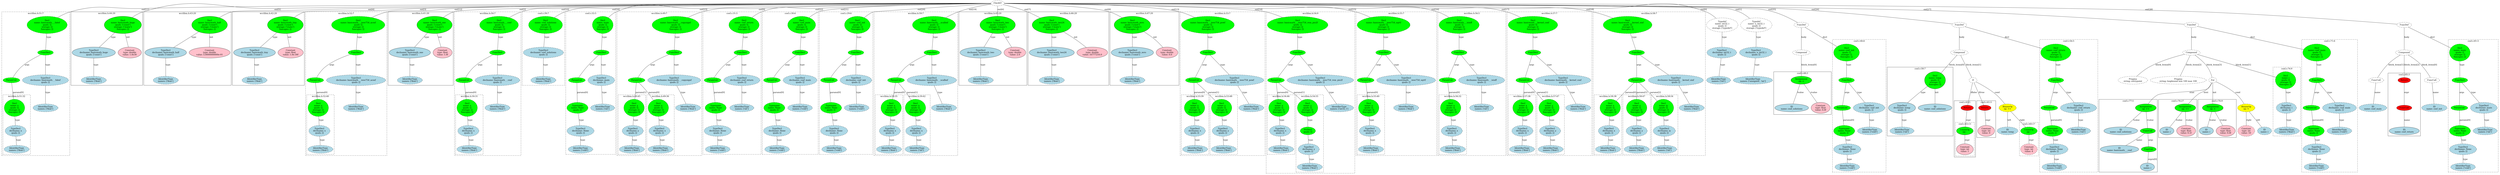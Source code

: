 strict graph "" {
	graph [bb="0,0,14087,1190.6"];
	node [label="\N"];
	subgraph cluster195 {
		graph [bb="11467,16,11791,924.18",
			label="cosf.c:56:5",
			lheight=0.21,
			lp="11629,912.68",
			lwidth=0.85,
			style=dashed
		];
		200	[fillcolor=lightblue,
			height=0.74639,
			label="IdentifierType
names: ['void']",
			pos="11550,50.87",
			style="filled,dashed",
			width=1.9053];
		199	[fillcolor=lightblue,
			height=1.041,
			label="TypeDecl
declname: None
quals: []",
			pos="11550,172.22",
			style="filled,dashed",
			width=2.082];
		199 -- 200	[label=type,
			lp="11562,103.24",
			pos="11550,134.43 11550,116.08 11550,94.318 11550,77.746"];
		198	[fillcolor=green,
			height=1.041,
			label="Typename
name: None
quals: []",
			pos="11538,298.17",
			style="filled,dashed",
			width=1.6303];
		198 -- 199	[label=type,
			lp="11557,235.19",
			pos="11542,260.65 11543,244.65 11545,225.92 11546,209.9"];
		197	[fillcolor=green,
			height=0.5,
			label=ParamList,
			pos="11522,455.73",
			style="filled,dashed",
			width=1.3179];
		197 -- 198	[label="params[0]",
			lp="11559,371.54",
			pos="11524,437.49 11526,413.04 11531,367.73 11534,335.63"];
		196	[fillcolor=green,
			height=0.5,
			label=FuncDecl,
			pos="11557,645.11",
			style="filled,dashed",
			width=1.2457];
		196 -- 197	[label=args,
			lp="11554,560.92",
			pos="11554,627.15 11547,591.57 11532,509.45 11525,473.79"];
		201	[fillcolor=lightblue,
			height=1.041,
			label="TypeDecl
declname: cosf_return
quals: []",
			pos="11685,455.73",
			style="filled,dashed",
			width=2.7106];
		196 -- 201	[label=type,
			lp="11630,560.92",
			pos="11568,627.48 11589,597.3 11633,532.87 11661,492.36"];
		202	[fillcolor=lightblue,
			height=0.74639,
			label="IdentifierType
names: ['int']",
			pos="11685,298.17",
			style="filled,dashed",
			width=1.8463];
		201 -- 202	[label=type,
			lp="11697,371.54",
			pos="11685,417.86 11685,389.29 11685,350.43 11685,325.07"];
		195	[fillcolor=green,
			height=1.6303,
			label="Decl
name: cosf_return
quals: []
storage: []
funcspec: []",
			pos="11557,834.49",
			style="filled,dashed",
			width=2.2785];
		195 -- 196	[label=type,
			lp="11569,750.3",
			pos="11557,775.74 11557,737.03 11557,688.67 11557,663.37"];
	}
	subgraph cluster55 {
		graph [bb="8417,129.35,8799,1113.6",
			label="wcclibm.h:51:7",
			lheight=0.21,
			lp="8608,1102.1",
			lwidth=1.19,
			style=dashed
		];
		subgraph cluster58 {
			graph [bb="8425,137.35,8579,545.42",
				label="wcclibm.h:51:32",
				lheight=0.21,
				lp="8502,533.92",
				lwidth=1.29,
				style=dashed
			];
			60	[fillcolor=lightblue,
				height=0.74639,
				label="IdentifierType
names: ['float']",
				pos="8502,172.22",
				style="filled,dashed",
				width=1.9053];
			59	[fillcolor=lightblue,
				height=1.041,
				label="TypeDecl
declname: x
quals: []",
				pos="8497,298.17",
				style="filled,dashed",
				width=1.6303];
			59 -- 60	[label=type,
				lp="8512,235.19",
				pos="8498.5,260.65 8499.3,240.94 8500.2,217.07 8500.9,199.26"];
			58	[fillcolor=green,
				height=1.6303,
				label="Decl
name: x
quals: []
storage: []
funcspec: []",
				pos="8491,455.73",
				style="filled,dashed",
				width=1.591];
			58 -- 59	[label=type,
				lp="8507,371.54",
				pos="8493.2,396.81 8494,376.42 8494.9,354.08 8495.6,335.92"];
		}
		57	[fillcolor=green,
			height=0.5,
			label=ParamList,
			pos="8472,645.11",
			style="filled,dashed",
			width=1.3179];
		57 -- 58	[label="params[0]",
			lp="8509,560.92",
			pos="8473.8,626.82 8476.3,601.45 8481.2,552.96 8485.2,514.22"];
		56	[fillcolor=green,
			height=0.5,
			label=FuncDecl,
			pos="8536,834.49",
			style="filled,dashed",
			width=1.2457];
		56 -- 57	[label=args,
			lp="8521.5,750.3",
			pos="8530.2,816.53 8518.1,780.95 8490,698.83 8477.8,663.17"];
		61	[fillcolor=lightblue,
			height=1.041,
			label="TypeDecl
declname: basicmath___fabsf
quals: []",
			pos="8664,645.11",
			style="filled,dashed",
			width=3.5159];
		56 -- 61	[label=type,
			lp="8609,750.3",
			pos="8547.4,816.86 8567.9,786.77 8611.7,722.63 8639.4,682.1"];
		62	[fillcolor=lightblue,
			height=0.74639,
			label="IdentifierType
names: ['float']",
			pos="8664,455.73",
			style="filled,dashed",
			width=1.9053];
		61 -- 62	[label=type,
			lp="8676,560.92",
			pos="8664,607.54 8664,570.79 8664,515.09 8664,482.67"];
		55	[fillcolor=green,
			height=1.6303,
			label="Decl
name: basicmath___fabsf
quals: []
storage: []
funcspec: []",
			pos="8536,1023.9",
			style="filled,dashed",
			width=3.0838];
		55 -- 56	[label=type,
			lp="8548,939.68",
			pos="8536,965.12 8536,926.41 8536,878.05 8536,852.75"];
	}
	subgraph cluster20 {
		graph [bb="2146,610.24,2541,1113.6",
			label="wcclibm.h:44:20",
			lheight=0.21,
			lp="2343.5,1102.1",
			lwidth=1.29
		];
		22	[fillcolor=lightblue,
			height=0.74639,
			label="IdentifierType
names: ['float']",
			pos="2271,645.11",
			style="filled,dashed",
			width=1.9053];
		21	[fillcolor=lightblue,
			height=1.041,
			label="TypeDecl
declname: basicmath_huge
quals: ['const']",
			pos="2271,834.49",
			style=filled,
			width=3.2409];
		21 -- 22	[label=type,
			lp="2283,750.3",
			pos="2271,796.92 2271,760.17 2271,704.47 2271,672.05"];
		20	[fillcolor=green,
			height=1.6303,
			label="Decl
name: basicmath_huge
quals: ['const']
storage: ['static']
funcspec: []",
			pos="2432,1023.9",
			style=filled,
			width=2.8088];
		20 -- 21	[label=type,
			lp="2378,939.68",
			pos="2387.2,970.67 2359.8,938.84 2325.6,898.99 2301.4,870.83"];
		23	[fillcolor=pink,
			height=1.041,
			label="Constant
type: double
value: 1.0e30",
			pos="2469,834.49",
			style=filled,
			width=1.7678];
		20 -- 23	[label=init,
			lp="2459.5,939.68",
			pos="2443.4,965.38 2449.4,934.93 2456.6,898.46 2461.8,871.93"];
	}
	subgraph cluster191 {
		graph [bb="9951,410.25,10277,702.98",
			label="cosf.c:48:3",
			lheight=0.21,
			lp="10114,691.48",
			lwidth=0.85
		];
		192	[fillcolor=lightblue,
			height=0.74639,
			label="ID
name: cosf_solutions",
			pos="10052,455.73",
			style=filled,
			width=2.5927];
		191	[fillcolor=green,
			height=0.74639,
			label="Assignment
op: =",
			pos="10107,645.11",
			style=filled,
			width=1.6106];
		191 -- 192	[label=lvalue,
			lp="10102,560.92",
			pos="10099,618.45 10089,582.77 10070,518.52 10060,482.68"];
		193	[fillcolor=pink,
			height=1.041,
			label="Constant
type: float
value: 0.0f",
			pos="10216,455.73",
			style=filled,
			width=1.4731];
		191 -- 193	[label=rvalue,
			lp="10176,560.92",
			pos="10122,618.84 10141,585.77 10175,527.71 10196,490.79"];
	}
	subgraph cluster16 {
		graph [bb="1658,610.24,2138,1113.6",
			label="wcclibm.h:43:20",
			lheight=0.21,
			lp="1898,1102.1",
			lwidth=1.29
		];
		18	[fillcolor=lightblue,
			height=0.74639,
			label="IdentifierType
names: ['float']",
			pos="1779,645.11",
			style="filled,dashed",
			width=1.9053];
		17	[fillcolor=lightblue,
			height=1.041,
			label="TypeDecl
declname: basicmath_half
quals: ['const']",
			pos="1779,834.49",
			style=filled,
			width=3.1427];
		17 -- 18	[label=type,
			lp="1791,750.3",
			pos="1779,796.92 1779,760.17 1779,704.47 1779,672.05"];
		16	[fillcolor=green,
			height=1.6303,
			label="Decl
name: basicmath_half
quals: ['const']
storage: ['static']
funcspec: []",
			pos="2020,1023.9",
			style=filled,
			width=2.6909];
		16 -- 17	[label=type,
			lp="1934,939.68",
			pos="1961,977.03 1918.3,943.77 1861.3,899.51 1822.6,869.39"];
		19	[fillcolor=pink,
			height=1.041,
			label="Constant
type: double
value: 5.0000000000e-01",
			pos="2020,834.49",
			style=filled,
			width=3.0445];
		16 -- 19	[label=init,
			lp="2029.5,939.68",
			pos="2020,965.12 2020,934.8 2020,898.55 2020,872.11"];
	}
	subgraph cluster219 {
		graph [bb="12965,16,13283,924.18",
			label="cosf.c:71:6",
			lheight=0.21,
			lp="13124,912.68",
			lwidth=0.85,
			style=dashed
		];
		224	[fillcolor=lightblue,
			height=0.74639,
			label="IdentifierType
names: ['void']",
			pos="13048,50.87",
			style="filled,dashed",
			width=1.9053];
		223	[fillcolor=lightblue,
			height=1.041,
			label="TypeDecl
declname: None
quals: []",
			pos="13048,172.22",
			style="filled,dashed",
			width=2.082];
		223 -- 224	[label=type,
			lp="13060,103.24",
			pos="13048,134.43 13048,116.08 13048,94.318 13048,77.746"];
		222	[fillcolor=green,
			height=1.041,
			label="Typename
name: None
quals: []",
			pos="13033,298.17",
			style="filled,dashed",
			width=1.6303];
		222 -- 223	[label=type,
			lp="13054,235.19",
			pos="13037,260.65 13039,244.65 13042,225.92 13044,209.9"];
		221	[fillcolor=green,
			height=0.5,
			label=ParamList,
			pos="13020,455.73",
			style="filled,dashed",
			width=1.3179];
		221 -- 222	[label="params[0]",
			lp="13056,371.54",
			pos="13021,437.49 13023,413.04 13027,367.73 13030,335.63"];
		220	[fillcolor=green,
			height=0.5,
			label=FuncDecl,
			pos="13051,645.11",
			style="filled,dashed",
			width=1.2457];
		220 -- 221	[label=args,
			lp="13050,560.92",
			pos="13048,626.82 13042,591.03 13029,509.23 13023,473.71"];
		225	[fillcolor=lightblue,
			height=1.041,
			label="TypeDecl
declname: cosf_main
quals: []",
			pos="13180,455.73",
			style="filled,dashed",
			width=2.632];
		220 -- 225	[label=type,
			lp="13124,560.92",
			pos="13062,627.48 13083,597.21 13128,532.49 13156,492"];
		226	[fillcolor=lightblue,
			height=0.74639,
			label="IdentifierType
names: ['void']",
			pos="13180,298.17",
			style="filled,dashed",
			width=1.9053];
		225 -- 226	[label=type,
			lp="13192,371.54",
			pos="13180,417.86 13180,389.29 13180,350.43 13180,325.07"];
		219	[fillcolor=green,
			height=1.6303,
			label="Decl
name: cosf_main
quals: []
storage: []
funcspec: []",
			pos="13051,834.49",
			style="filled,dashed",
			width=2.1802];
		219 -- 220	[label=type,
			lp="13063,750.3",
			pos="13051,775.74 13051,737.03 13051,688.67 13051,663.37"];
	}
	subgraph cluster12 {
		graph [bb="1250,610.24,1650,1113.6",
			label="wcclibm.h:42:20",
			lheight=0.21,
			lp="1450,1102.1",
			lwidth=1.29
		];
		14	[fillcolor=lightblue,
			height=0.74639,
			label="IdentifierType
names: ['float']",
			pos="1371,645.11",
			style="filled,dashed",
			width=1.9053];
		13	[fillcolor=lightblue,
			height=1.041,
			label="TypeDecl
declname: basicmath_tiny
quals: ['const']",
			pos="1371,834.49",
			style=filled,
			width=3.1427];
		13 -- 14	[label=type,
			lp="1383,750.3",
			pos="1371,796.92 1371,760.17 1371,704.47 1371,672.05"];
		12	[fillcolor=green,
			height=1.6303,
			label="Decl
name: basicmath_tiny
quals: ['const']
storage: ['static']
funcspec: []",
			pos="1545,1023.9",
			style=filled,
			width=2.6909];
		12 -- 13	[label=type,
			lp="1486,939.68",
			pos="1497.9,972.16 1468,939.97 1430.1,899.14 1403.5,870.52"];
		15	[fillcolor=pink,
			height=1.041,
			label="Constant
type: float
value: 1.0e-30f",
			pos="1572,834.49",
			style=filled,
			width=1.9445];
		12 -- 15	[label=init,
			lp="1567.5,939.68",
			pos="1553.3,965.38 1557.7,934.93 1562.9,898.46 1566.7,871.93"];
	}
	subgraph cluster250 {
		graph [bb="13795,16,14079,924.18",
			label="cosf.c:81:5",
			lheight=0.21,
			lp="13937,912.68",
			lwidth=0.85,
			style=dashed
		];
		255	[fillcolor=lightblue,
			height=0.74639,
			label="IdentifierType
names: ['void']",
			pos="13878,50.87",
			style="filled,dashed",
			width=1.9053];
		254	[fillcolor=lightblue,
			height=1.041,
			label="TypeDecl
declname: None
quals: []",
			pos="13878,172.22",
			style="filled,dashed",
			width=2.082];
		254 -- 255	[label=type,
			lp="13890,103.24",
			pos="13878,134.43 13878,116.08 13878,94.318 13878,77.746"];
		253	[fillcolor=green,
			height=1.041,
			label="Typename
name: None
quals: []",
			pos="13862,298.17",
			style="filled,dashed",
			width=1.6303];
		253 -- 254	[label=type,
			lp="13882,235.19",
			pos="13867,260.65 13869,244.65 13871,225.92 13873,209.9"];
		252	[fillcolor=green,
			height=0.5,
			label=ParamList,
			pos="13858,455.73",
			style="filled,dashed",
			width=1.3179];
		252 -- 253	[label="params[0]",
			lp="13888,371.54",
			pos="13858,437.49 13859,413.12 13860,368.02 13861,335.94"];
		251	[fillcolor=green,
			height=0.5,
			label=FuncDecl,
			pos="13861,645.11",
			style="filled,dashed",
			width=1.2457];
		251 -- 252	[label=args,
			lp="13870,560.92",
			pos="13861,626.82 13860,591.12 13859,509.64 13858,473.98"];
		256	[fillcolor=lightblue,
			height=1.041,
			label="TypeDecl
declname: main
quals: []",
			pos="13997,455.73",
			style="filled,dashed",
			width=2.0428];
		251 -- 256	[label=type,
			lp="13936,560.92",
			pos="13873,627.48 13895,597.03 13943,531.72 13972,491.28"];
		257	[fillcolor=lightblue,
			height=0.74639,
			label="IdentifierType
names: ['int']",
			pos="14005,298.17",
			style="filled,dashed",
			width=1.8463];
		256 -- 257	[label=type,
			lp="14013,371.54",
			pos="13999,418.26 14000,389.7 14002,350.68 14004,325.21"];
		250	[fillcolor=green,
			height=1.6303,
			label="Decl
name: main
quals: []
storage: []
funcspec: []",
			pos="13861,834.49",
			style="filled,dashed",
			width=1.6106];
		250 -- 251	[label=type,
			lp="13873,750.3",
			pos="13861,775.74 13861,737.03 13861,688.67 13861,663.37"];
	}
	subgraph cluster63 {
		graph [bb="8807,129.35,9261,1113.6",
			label="wcclibm.h:52:7",
			lheight=0.21,
			lp="9034,1102.1",
			lwidth=1.19,
			style=dashed
		];
		subgraph cluster66 {
			graph [bb="8815,137.35,8969,545.42",
				label="wcclibm.h:52:40",
				lheight=0.21,
				lp="8892,533.92",
				lwidth=1.29,
				style=dashed
			];
			68	[fillcolor=lightblue,
				height=0.74639,
				label="IdentifierType
names: ['float']",
				pos="8892,172.22",
				style="filled,dashed",
				width=1.9053];
			67	[fillcolor=lightblue,
				height=1.041,
				label="TypeDecl
declname: x
quals: []",
				pos="8887,298.17",
				style="filled,dashed",
				width=1.6303];
			67 -- 68	[label=type,
				lp="8902,235.19",
				pos="8888.5,260.65 8889.3,240.94 8890.2,217.07 8890.9,199.26"];
			66	[fillcolor=green,
				height=1.6303,
				label="Decl
name: x
quals: []
storage: []
funcspec: []",
				pos="8883,455.73",
				style="filled,dashed",
				width=1.591];
			66 -- 67	[label=type,
				lp="8898,371.54",
				pos="8884.5,396.81 8885,376.42 8885.6,354.08 8886.1,335.92"];
		}
		65	[fillcolor=green,
			height=0.5,
			label=ParamList,
			pos="8862,645.11",
			style="filled,dashed",
			width=1.3179];
		65 -- 66	[label="params[0]",
			lp="8900,560.92",
			pos="8863.9,626.82 8866.8,601.45 8872.2,552.96 8876.6,514.22"];
		64	[fillcolor=green,
			height=0.5,
			label=FuncDecl,
			pos="8961,834.49",
			style="filled,dashed",
			width=1.2457];
		64 -- 65	[label=args,
			lp="8932.5,750.3",
			pos="8952,816.53 8933.2,780.86 8889.6,698.42 8870.9,662.9"];
		69	[fillcolor=lightblue,
			height=1.041,
			label="TypeDecl
declname: basicmath___ieee754_acosf
quals: []",
			pos="9090,645.11",
			style="filled,dashed",
			width=4.5176];
		64 -- 69	[label=type,
			lp="9034,750.3",
			pos="8972.4,816.86 8993.1,786.86 9037.1,723.02 9065,682.46"];
		70	[fillcolor=lightblue,
			height=0.74639,
			label="IdentifierType
names: ['float']",
			pos="9090,455.73",
			style="filled,dashed",
			width=1.9053];
		69 -- 70	[label=type,
			lp="9102,560.92",
			pos="9090,607.54 9090,570.79 9090,515.09 9090,482.67"];
		63	[fillcolor=green,
			height=1.6303,
			label="Decl
name: basicmath___ieee754_acosf
quals: []
storage: []
funcspec: []",
			pos="8961,1023.9",
			style="filled,dashed",
			width=4.0659];
		63 -- 64	[label=type,
			lp="8973,939.68",
			pos="8961,965.12 8961,926.41 8961,878.05 8961,852.75"];
	}
	subgraph cluster8 {
		graph [bb="878,610.24,1242,1113.6",
			label="wcclibm.h:41:20",
			lheight=0.21,
			lp="1060,1102.1",
			lwidth=1.29
		];
		10	[fillcolor=lightblue,
			height=0.74639,
			label="IdentifierType
names: ['float']",
			pos="998,645.11",
			style="filled,dashed",
			width=1.9053];
		9	[fillcolor=lightblue,
			height=1.041,
			label="TypeDecl
declname: basicmath_one
quals: ['const']",
			pos="998,834.49",
			style=filled,
			width=3.1034];
		9 -- 10	[label=type,
			lp="1010,750.3",
			pos="998,796.92 998,760.17 998,704.47 998,672.05"];
		8	[fillcolor=green,
			height=1.6303,
			label="Decl
name: basicmath_one
quals: ['const']
storage: ['static']
funcspec: []",
			pos="1138,1023.9",
			style=filled,
			width=2.6713];
		8 -- 9	[label=type,
			lp="1093,939.68",
			pos="1098.6,970.17 1074.9,938.46 1045.4,898.93 1024.5,870.93"];
		11	[fillcolor=pink,
			height=1.041,
			label="Constant
type: float
value: 1.0f",
			pos="1181,834.49",
			style=filled,
			width=1.4731];
		8 -- 11	[label=init,
			lp="1168.5,939.68",
			pos="1151.1,965.63 1158.1,935.06 1166.6,898.37 1172.7,871.74"];
	}
	subgraph cluster182 {
		graph [bb="10285,16,10589,924.18",
			label="cosf.c:46:6",
			lheight=0.21,
			lp="10437,912.68",
			lwidth=0.85,
			style=dashed
		];
		187	[fillcolor=lightblue,
			height=0.74639,
			label="IdentifierType
names: ['void']",
			pos="10368,50.87",
			style="filled,dashed",
			width=1.9053];
		186	[fillcolor=lightblue,
			height=1.041,
			label="TypeDecl
declname: None
quals: []",
			pos="10368,172.22",
			style="filled,dashed",
			width=2.082];
		186 -- 187	[label=type,
			lp="10380,103.24",
			pos="10368,134.43 10368,116.08 10368,94.318 10368,77.746"];
		185	[fillcolor=green,
			height=1.041,
			label="Typename
name: None
quals: []",
			pos="10352,298.17",
			style="filled,dashed",
			width=1.6303];
		185 -- 186	[label=type,
			lp="10373,235.19",
			pos="10357,260.65 10359,244.65 10361,225.92 10363,209.9"];
		184	[fillcolor=green,
			height=0.5,
			label=ParamList,
			pos="10340,455.73",
			style="filled,dashed",
			width=1.3179];
		184 -- 185	[label="params[0]",
			lp="10375,371.54",
			pos="10341,437.49 10343,413.04 10347,367.73 10349,335.63"];
		183	[fillcolor=green,
			height=0.5,
			label=FuncDecl,
			pos="10364,645.11",
			style="filled,dashed",
			width=1.2457];
		183 -- 184	[label=args,
			lp="10366,560.92",
			pos="10362,626.82 10357,591.12 10347,509.64 10342,473.98"];
		188	[fillcolor=lightblue,
			height=1.041,
			label="TypeDecl
declname: cosf_init
quals: []",
			pos="10493,455.73",
			style="filled,dashed",
			width=2.4356];
		183 -- 188	[label=type,
			lp="10437,560.92",
			pos="10375,627.48 10396,597.21 10441,532.49 10469,492"];
		189	[fillcolor=lightblue,
			height=0.74639,
			label="IdentifierType
names: ['void']",
			pos="10497,298.17",
			style="filled,dashed",
			width=1.9053];
		188 -- 189	[label=type,
			lp="10508,371.54",
			pos="10494,417.86 10495,389.29 10496,350.43 10496,325.07"];
		182	[fillcolor=green,
			height=1.6303,
			label="Decl
name: cosf_init
quals: []
storage: []
funcspec: []",
			pos="10364,834.49",
			style="filled,dashed",
			width=1.9838];
		182 -- 183	[label=type,
			lp="10376,750.3",
			pos="10364,775.74 10364,737.03 10364,688.67 10364,663.37"];
	}
	subgraph cluster263 {
		graph [bb="13457,263.3,13637,694.11",
			label="cosf.c:85:3",
			lheight=0.21,
			lp="13547,682.61",
			lwidth=0.85
		];
		265	[fillcolor=lightblue,
			height=0.74639,
			label="ID
name: cosf_return",
			pos="13547,298.17",
			style=filled,
			width=2.2785];
		264	[fillcolor=red,
			height=0.5,
			label=FuncCall,
			pos="13547,455.73",
			style=filled,
			width=1.1916];
		264 -- 265	[label=name,
			lp="13562,371.54",
			pos="13547,437.49 13547,410.28 13547,357.19 13547,325.28"];
		263	[fillcolor=red,
			height=0.5,
			label=Return,
			pos="13547,645.11",
			style=filled,
			width=0.95686];
		263 -- 264	[label=expr,
			lp="13560,560.92",
			pos="13547,626.82 13547,591.12 13547,509.64 13547,473.98"];
	}
	subgraph cluster215 {
		graph [bb="11089,118.74,11215,504.73",
			label="cosf.c:63:5",
			lheight=0.21,
			lp="11152,493.23",
			lwidth=0.85
		];
		subgraph cluster216 {
			graph [bb="11097,126.74,11207,356.04",
				label="cosf.c:63:13",
				lheight=0.21,
				lp="11152,344.54",
				lwidth=0.93,
				style=dashed
			];
			217	[fillcolor=pink,
				height=1.041,
				label="Constant
type: int
value: 1",
				pos="11152,172.22",
				style=filled,
				width=1.2767];
			216	[fillcolor=green,
				height=0.74639,
				label="UnaryOp
op: -",
				pos="11152,298.17",
				style=filled,
				width=1.316];
			216 -- 217	[label=expr,
				lp="11164,235.19",
				pos="11152,271.19 11152,253.44 11152,229.66 11152,209.98"];
		}
		215	[fillcolor=red,
			height=0.5,
			label=Return,
			pos="11141,455.73",
			style=filled,
			width=0.95686];
		215 -- 216	[label=expr,
			lp="11160,371.54",
			pos="11142,437.49 11144,410.28 11148,357.19 11150,325.28"];
	}
	subgraph cluster243 {
		graph [bb="12259,16,12591,513.6",
			label="cosf.c:77:5",
			lheight=0.21,
			lp="12425,502.1",
			lwidth=0.85
		];
		244	[fillcolor=lightblue,
			height=0.74639,
			label="ID
name: cosf_solutions",
			pos="12373,298.17",
			style=filled,
			width=2.5927];
		243	[fillcolor=green,
			height=0.74639,
			label="Assignment
op: +=",
			pos="12515,455.73",
			style=filled,
			width=1.6106];
		243 -- 244	[label=lvalue,
			lp="12461,371.54",
			pos="12493,430.76 12467,401.96 12423,353.84 12396,324.45"];
		245	[fillcolor=green,
			height=0.5,
			label=FuncCall,
			pos="12527,298.17",
			style=filled,
			width=1.1916];
		243 -- 245	[label=rvalue,
			lp="12539,371.54",
			pos="12517,428.69 12519,396.86 12524,343.88 12526,316.59"];
		246	[fillcolor=lightblue,
			height=0.74639,
			label="ID
name: basicmath___cosf",
			pos="12374,172.22",
			style=filled,
			width=2.9856];
		245 -- 246	[label=name,
			lp="12478,235.19",
			pos="12509,281.76 12499,273.11 12487,262.19 12475,252.69 12452,234.01 12426,213.46 12406,197.94"];
		247	[fillcolor=green,
			height=0.5,
			label=ExprList,
			pos="12541,172.22",
			style=filled,
			width=1.1555];
		245 -- 247	[label=args,
			lp="12546,235.19",
			pos="12529,279.93 12532,256.25 12536,213.91 12539,190.31"];
		248	[fillcolor=lightblue,
			height=0.74639,
			label="ID
name: i",
			pos="12537,50.87",
			style=filled,
			width=1.1392];
		247 -- 248	[label="exprs[0]",
			lp="12562,103.24",
			pos="12540,154.12 12540,134.27 12539,101.3 12538,78.177"];
	}
	subgraph cluster229 {
		graph [bb="12803,263.3,12957,734.8",
			label="cosf.c:74:9",
			lheight=0.21,
			lp="12880,723.3",
			lwidth=0.85,
			style=dashed
		];
		231	[fillcolor=lightblue,
			height=0.74639,
			label="IdentifierType
names: ['float']",
			pos="12880,298.17",
			style="filled,dashed",
			width=1.9053];
		230	[fillcolor=lightblue,
			height=1.041,
			label="TypeDecl
declname: i
quals: []",
			pos="12878,455.73",
			style="filled,dashed",
			width=1.5713];
		230 -- 231	[label=type,
			lp="12892,371.54",
			pos="12878,417.86 12879,389.29 12879,350.43 12880,325.07"];
		229	[fillcolor=green,
			height=1.6303,
			label="Decl
name: i
quals: []
storage: []
funcspec: []",
			pos="12874,645.11",
			style="filled,dashed",
			width=1.591];
		229 -- 230	[label=type,
			lp="12888,560.92",
			pos="12875,586.36 12876,556.04 12877,519.79 12877,493.35"];
	}
	subgraph cluster47 {
		graph [bb="494,129.35,870,1113.6",
			label="wcclibm.h:50:7",
			lheight=0.21,
			lp="682,1102.1",
			lwidth=1.19,
			style=dashed
		];
		subgraph cluster50 {
			graph [bb="502,137.35,656,545.42",
				label="wcclibm.h:50:31",
				lheight=0.21,
				lp="579,533.92",
				lwidth=1.29,
				style=dashed
			];
			52	[fillcolor=lightblue,
				height=0.74639,
				label="IdentifierType
names: ['float']",
				pos="579,172.22",
				style="filled,dashed",
				width=1.9053];
			51	[fillcolor=lightblue,
				height=1.041,
				label="TypeDecl
declname: x
quals: []",
				pos="574,298.17",
				style="filled,dashed",
				width=1.6303];
			51 -- 52	[label=type,
				lp="589,235.19",
				pos="575.47,260.65 576.27,240.94 577.23,217.07 577.95,199.26"];
			50	[fillcolor=green,
				height=1.6303,
				label="Decl
name: x
quals: []
storage: []
funcspec: []",
				pos="568,455.73",
				style="filled,dashed",
				width=1.591];
			50 -- 51	[label=type,
				lp="584,371.54",
				pos="570.23,396.81 571.02,376.42 571.88,354.08 572.58,335.92"];
		}
		49	[fillcolor=green,
			height=0.5,
			label=ParamList,
			pos="549,645.11",
			style="filled,dashed",
			width=1.3179];
		49 -- 50	[label="params[0]",
			lp="586,560.92",
			pos="550.75,626.82 553.33,601.45 558.24,552.96 562.17,514.22"];
		48	[fillcolor=green,
			height=0.5,
			label=FuncDecl,
			pos="738,834.49",
			style="filled,dashed",
			width=1.2457];
		48 -- 49	[label=args,
			lp="639.5,750.3",
			pos="713.56,819.23 685.14,801.84 637.95,770.32 605,734.8 584.44,712.64 567,681.92 557.28,663.07"];
		53	[fillcolor=lightblue,
			height=1.041,
			label="TypeDecl
declname: basicmath___cosf
quals: []",
			pos="738,645.11",
			style="filled,dashed",
			width=3.4373];
		48 -- 53	[label=type,
			lp="750,750.3",
			pos="738,816.2 738,786.03 738,723.15 738,682.88"];
		54	[fillcolor=lightblue,
			height=0.74639,
			label="IdentifierType
names: ['float']",
			pos="738,455.73",
			style="filled,dashed",
			width=1.9053];
		53 -- 54	[label=type,
			lp="750,560.92",
			pos="738,607.54 738,570.79 738,515.09 738,482.67"];
		47	[fillcolor=green,
			height=1.6303,
			label="Decl
name: basicmath___cosf
quals: []
storage: []
funcspec: []",
			pos="747,1023.9",
			style="filled,dashed",
			width=2.9856];
		47 -- 48	[label=type,
			lp="756,939.68",
			pos="744.23,965.12 742.37,926.41 740.04,878.05 738.83,852.75"];
	}
	subgraph cluster178 {
		graph [bb="8173,610.24,8409,1113.6",
			label="cosf.c:39:7",
			lheight=0.21,
			lp="8291,1102.1",
			lwidth=0.85,
			style=dashed
		];
		180	[fillcolor=lightblue,
			height=0.74639,
			label="IdentifierType
names: ['float']",
			pos="8291,645.11",
			style="filled,dashed",
			width=1.9053];
		179	[fillcolor=lightblue,
			height=1.041,
			label="TypeDecl
declname: cosf_solutions
quals: []",
			pos="8291,834.49",
			style="filled,dashed",
			width=3.0445];
		179 -- 180	[label=type,
			lp="8303,750.3",
			pos="8291,796.92 8291,760.17 8291,704.47 8291,672.05"];
		178	[fillcolor=green,
			height=1.6303,
			label="Decl
name: cosf_solutions
quals: []
storage: []
funcspec: []",
			pos="8282,1023.9",
			style="filled,dashed",
			width=2.5927];
		178 -- 179	[label=type,
			lp="8299,939.68",
			pos="8284.8,965.12 8286.2,934.8 8288,898.55 8289.2,872.11"];
	}
	subgraph cluster213 {
		graph [bb="10973,252.69,11081,504.73",
			label="cosf.c:61:5",
			lheight=0.21,
			lp="11027,493.23",
			lwidth=0.85
		];
		214	[fillcolor=pink,
			height=1.041,
			label="Constant
type: int
value: 0",
			pos="11027,298.17",
			style=filled,
			width=1.2767];
		213	[fillcolor=red,
			height=0.5,
			label=Return,
			pos="11036,455.73",
			style=filled,
			width=0.95686];
		213 -- 214	[label=expr,
			lp="11044,371.54",
			pos="11035,437.49 11034,413.04 11031,367.73 11029,335.63"];
	}
	subgraph cluster211 {
		graph [bb="11349,126.74,11459,356.04",
			label="cosf.c:60:17",
			lheight=0.21,
			lp="11404,344.54",
			lwidth=0.93,
			style=dashed
		];
		212	[fillcolor=pink,
			height=1.041,
			label="Constant
type: int
value: 4",
			pos="11404,172.22",
			style="filled,dashed",
			width=1.2767];
		211	[fillcolor=green,
			height=0.74639,
			label="UnaryOp
op: -",
			pos="11404,298.17",
			style="filled,dashed",
			width=1.316];
		211 -- 212	[label=expr,
			lp="11416,235.19",
			pos="11404,271.19 11404,253.44 11404,229.66 11404,209.98"];
	}
	subgraph cluster170 {
		graph [bb="7881,137.35,8165,1113.6",
			label="cosf.c:32:5",
			lheight=0.21,
			lp="8023,1102.1",
			lwidth=0.85,
			style=dashed
		];
		175	[fillcolor=lightblue,
			height=0.74639,
			label="IdentifierType
names: ['void']",
			pos="7964,172.22",
			style="filled,dashed",
			width=1.9053];
		174	[fillcolor=lightblue,
			height=1.041,
			label="TypeDecl
declname: None
quals: []",
			pos="7964,298.17",
			style="filled,dashed",
			width=2.082];
		174 -- 175	[label=type,
			lp="7976,235.19",
			pos="7964,260.65 7964,240.94 7964,217.07 7964,199.26"];
		173	[fillcolor=green,
			height=1.041,
			label="Typename
name: None
quals: []",
			pos="7948,455.73",
			style="filled,dashed",
			width=1.6303];
		173 -- 174	[label=type,
			lp="7969,371.54",
			pos="7951.8,418.26 7954.3,393.38 7957.7,360.57 7960.2,335.68"];
		172	[fillcolor=green,
			height=0.5,
			label=ParamList,
			pos="7944,645.11",
			style="filled,dashed",
			width=1.3179];
		172 -- 173	[label="params[0]",
			lp="7974,560.92",
			pos="7944.4,626.82 7945,596.65 7946.4,533.77 7947.2,493.5"];
		171	[fillcolor=green,
			height=0.5,
			label=FuncDecl,
			pos="7947,834.49",
			style="filled,dashed",
			width=1.2457];
		171 -- 172	[label=args,
			lp="7957.5,750.3",
			pos="7946.7,816.2 7946.2,780.5 7944.8,699.02 7944.3,663.36"];
		176	[fillcolor=lightblue,
			height=1.041,
			label="TypeDecl
declname: main
quals: []",
			pos="8083,645.11",
			style="filled,dashed",
			width=2.0428];
		171 -- 176	[label=type,
			lp="8023,750.3",
			pos="7959.1,816.86 7981.2,786.41 8028.6,721.1 8057.9,680.66"];
		177	[fillcolor=lightblue,
			height=0.74639,
			label="IdentifierType
names: ['int']",
			pos="8091,455.73",
			style="filled,dashed",
			width=1.8463];
		176 -- 177	[label=type,
			lp="8099,560.92",
			pos="8084.6,607.54 8086.1,570.79 8088.5,515.09 8089.9,482.67"];
		170	[fillcolor=green,
			height=1.6303,
			label="Decl
name: main
quals: []
storage: []
funcspec: []",
			pos="7947,1023.9",
			style="filled,dashed",
			width=1.6106];
		170 -- 171	[label=type,
			lp="7959,939.68",
			pos="7947,965.12 7947,926.41 7947,878.05 7947,852.75"];
	}
	subgraph cluster204 {
		graph [bb="10597,263.3,10965,734.8",
			label="cosf.c:58:7",
			lheight=0.21,
			lp="10781,723.3",
			lwidth=0.85
		];
		206	[fillcolor=lightblue,
			height=0.74639,
			label="IdentifierType
names: ['int']",
			pos="10679,298.17",
			style="filled,dashed",
			width=1.8463];
		205	[fillcolor=lightblue,
			height=1.041,
			label="TypeDecl
declname: temp
quals: []",
			pos="10679,455.73",
			style=filled,
			width=2.0428];
		205 -- 206	[label=type,
			lp="10691,371.54",
			pos="10679,417.86 10679,389.29 10679,350.43 10679,325.07"];
		204	[fillcolor=green,
			height=1.6303,
			label="Decl
name: temp
quals: []
storage: []
funcspec: []",
			pos="10864,645.11",
			style=filled,
			width=1.6106];
		204 -- 205	[label=type,
			lp="10796,560.92",
			pos="10822,604.24 10803,586.45 10781,565.1 10762,545.42 10744,527.38 10725,506.76 10709,489.95"];
		207	[fillcolor=lightblue,
			height=0.74639,
			label="ID
name: cosf_solutions",
			pos="10864,455.73",
			style=filled,
			width=2.5927];
		204 -- 207	[label=init,
			lp="10874,560.92",
			pos="10864,586.36 10864,551.74 10864,509.39 10864,482.73"];
	}
	subgraph cluster240 {
		graph [bb="12029,252.69,12251,513.6",
			label="cosf.c:76:27",
			lheight=0.21,
			lp="12140,502.1",
			lwidth=0.93
		];
		241	[fillcolor=lightblue,
			height=0.74639,
			label="ID
name: i",
			pos="12078,298.17",
			style=filled,
			width=1.1392];
		240	[fillcolor=green,
			height=0.74639,
			label="Assignment
op: +=",
			pos="12185,455.73",
			style=filled,
			width=1.6106];
		240 -- 241	[label=lvalue,
			lp="12149,371.54",
			pos="12168,429.74 12148,400.36 12114,351.97 12094,323.08"];
		242	[fillcolor=pink,
			height=1.041,
			label="Constant
type: float
value: 0.1f",
			pos="12190,298.17",
			style=filled,
			width=1.4731];
		240 -- 242	[label=rvalue,
			lp="12205,371.54",
			pos="12186,428.69 12187,403.26 12188,364.33 12189,335.79"];
	}
	subgraph cluster36 {
		graph [bb="8,129.35,486,1113.6",
			label="wcclibm.h:49:7",
			lheight=0.21,
			lp="247,1102.1",
			lwidth=1.19,
			style=dashed
		];
		subgraph cluster42 {
			graph [bb="178,137.35,332,545.42",
				label="wcclibm.h:49:45",
				lheight=0.21,
				lp="255,533.92",
				lwidth=1.29,
				style=dashed
			];
			44	[fillcolor=lightblue,
				height=0.74639,
				label="IdentifierType
names: ['float']",
				pos="255,172.22",
				style="filled,dashed",
				width=1.9053];
			43	[fillcolor=lightblue,
				height=1.041,
				label="TypeDecl
declname: y
quals: []",
				pos="250,298.17",
				style="filled,dashed",
				width=1.6303];
			43 -- 44	[label=type,
				lp="265,235.19",
				pos="251.47,260.65 252.27,240.94 253.23,217.07 253.95,199.26"];
			42	[fillcolor=green,
				height=1.6303,
				label="Decl
name: y
quals: []
storage: []
funcspec: []",
				pos="244,455.73",
				style="filled,dashed",
				width=1.591];
			42 -- 43	[label=type,
				lp="260,371.54",
				pos="246.23,396.81 247.02,376.42 247.88,354.08 248.58,335.92"];
		}
		subgraph cluster39 {
			graph [bb="16,137.35,170,545.42",
				label="wcclibm.h:49:36",
				lheight=0.21,
				lp="93,533.92",
				lwidth=1.29,
				style=dashed
			];
			41	[fillcolor=lightblue,
				height=0.74639,
				label="IdentifierType
names: ['float']",
				pos="93,172.22",
				style="filled,dashed",
				width=1.9053];
			40	[fillcolor=lightblue,
				height=1.041,
				label="TypeDecl
declname: x
quals: []",
				pos="97,298.17",
				style="filled,dashed",
				width=1.6303];
			40 -- 41	[label=type,
				lp="108,235.19",
				pos="95.822,260.65 95.185,240.94 94.415,217.07 93.84,199.26"];
			39	[fillcolor=green,
				height=1.6303,
				label="Decl
name: x
quals: []
storage: []
funcspec: []",
				pos="104,455.73",
				style="filled,dashed",
				width=1.591];
			39 -- 40	[label=type,
				lp="113,371.54",
				pos="101.39,396.81 100.48,376.42 99.471,354.08 98.654,335.92"];
		}
		38	[fillcolor=green,
			height=0.5,
			label=ParamList,
			pos="121,645.11",
			style="filled,dashed",
			width=1.3179];
		38 -- 39	[label="params[0]",
			lp="143,560.92",
			pos="119.43,626.82 117.13,601.45 112.73,552.96 109.22,514.22"];
		38 -- 42	[label="params[1]",
			lp="213,560.92",
			pos="133.33,627.5 144.49,612.31 161.24,589.12 175,568.42 188.37,548.3 202.5,525.69 214.47,506.11"];
		37	[fillcolor=green,
			height=0.5,
			label=FuncDecl,
			pos="332,834.49",
			style="filled,dashed",
			width=1.2457];
		37 -- 38	[label=args,
			lp="211.5,750.3",
			pos="303.94,820.42 270.74,803.95 215.16,773.11 177,734.8 155.54,713.26 138.25,682.08 128.82,663"];
		45	[fillcolor=lightblue,
			height=1.041,
			label="TypeDecl
declname: basicmath___copysignf
quals: []",
			pos="332,645.11",
			style="filled,dashed",
			width=4.0462];
		37 -- 45	[label=type,
			lp="344,750.3",
			pos="332,816.2 332,786.03 332,723.15 332,682.88"];
		46	[fillcolor=lightblue,
			height=0.74639,
			label="IdentifierType
names: ['float']",
			pos="409,455.73",
			style="filled,dashed",
			width=1.9053];
		45 -- 46	[label=type,
			lp="381,560.92",
			pos="347.03,607.54 362.17,570.69 385.15,514.77 398.46,482.39"];
		36	[fillcolor=green,
			height=1.6303,
			label="Decl
name: basicmath___copysignf
quals: []
storage: []
funcspec: []",
			pos="341,1023.9",
			style="filled,dashed",
			width=3.5945];
		36 -- 37	[label=type,
			lp="350,939.68",
			pos="338.23,965.12 336.37,926.41 334.04,878.05 332.83,852.75"];
	}
	subgraph cluster162 {
		graph [bb="7549,137.35,7873,1113.6",
			label="cosf.c:31:5",
			lheight=0.21,
			lp="7711,1102.1",
			lwidth=0.85,
			style=dashed
		];
		167	[fillcolor=lightblue,
			height=0.74639,
			label="IdentifierType
names: ['void']",
			pos="7632,172.22",
			style="filled,dashed",
			width=1.9053];
		166	[fillcolor=lightblue,
			height=1.041,
			label="TypeDecl
declname: None
quals: []",
			pos="7632,298.17",
			style="filled,dashed",
			width=2.082];
		166 -- 167	[label=type,
			lp="7644,235.19",
			pos="7632,260.65 7632,240.94 7632,217.07 7632,199.26"];
		165	[fillcolor=green,
			height=1.041,
			label="Typename
name: None
quals: []",
			pos="7620,455.73",
			style="filled,dashed",
			width=1.6303];
		165 -- 166	[label=type,
			lp="7639,371.54",
			pos="7622.8,418.26 7624.7,393.38 7627.3,360.57 7629.2,335.68"];
		164	[fillcolor=green,
			height=0.5,
			label=ParamList,
			pos="7604,645.11",
			style="filled,dashed",
			width=1.3179];
		164 -- 165	[label="params[0]",
			lp="7640,560.92",
			pos="7605.5,626.82 7608.1,596.65 7613.4,533.77 7616.9,493.5"];
		163	[fillcolor=green,
			height=0.5,
			label=FuncDecl,
			pos="7639,834.49",
			style="filled,dashed",
			width=1.2457];
		163 -- 164	[label=args,
			lp="7636.5,750.3",
			pos="7635.8,816.53 7629.2,780.95 7613.8,698.83 7607.2,663.17"];
		168	[fillcolor=lightblue,
			height=1.041,
			label="TypeDecl
declname: cosf_return
quals: []",
			pos="7767,645.11",
			style="filled,dashed",
			width=2.7106];
		163 -- 168	[label=type,
			lp="7712,750.3",
			pos="7650.4,816.86 7671,786.68 7715,722.25 7742.7,681.74"];
		169	[fillcolor=lightblue,
			height=0.74639,
			label="IdentifierType
names: ['int']",
			pos="7767,455.73",
			style="filled,dashed",
			width=1.8463];
		168 -- 169	[label=type,
			lp="7779,560.92",
			pos="7767,607.54 7767,570.79 7767,515.09 7767,482.67"];
		162	[fillcolor=green,
			height=1.6303,
			label="Decl
name: cosf_return
quals: []
storage: []
funcspec: []",
			pos="7639,1023.9",
			style="filled,dashed",
			width=2.2785];
		162 -- 163	[label=type,
			lp="7651,939.68",
			pos="7639,965.12 7639,926.41 7639,878.05 7639,852.75"];
	}
	subgraph cluster154 {
		graph [bb="7223,137.35,7541,1113.6",
			label="cosf.c:30:6",
			lheight=0.21,
			lp="7382,1102.1",
			lwidth=0.85,
			style=dashed
		];
		159	[fillcolor=lightblue,
			height=0.74639,
			label="IdentifierType
names: ['void']",
			pos="7306,172.22",
			style="filled,dashed",
			width=1.9053];
		158	[fillcolor=lightblue,
			height=1.041,
			label="TypeDecl
declname: None
quals: []",
			pos="7306,298.17",
			style="filled,dashed",
			width=2.082];
		158 -- 159	[label=type,
			lp="7318,235.19",
			pos="7306,260.65 7306,240.94 7306,217.07 7306,199.26"];
		157	[fillcolor=green,
			height=1.041,
			label="Typename
name: None
quals: []",
			pos="7292,455.73",
			style="filled,dashed",
			width=1.6303];
		157 -- 158	[label=type,
			lp="7312,371.54",
			pos="7295.3,418.26 7297.5,393.38 7300.5,360.57 7302.7,335.68"];
		156	[fillcolor=green,
			height=0.5,
			label=ParamList,
			pos="7278,645.11",
			style="filled,dashed",
			width=1.3179];
		156 -- 157	[label="params[0]",
			lp="7313,560.92",
			pos="7279.3,626.82 7281.5,596.65 7286.2,533.77 7289.3,493.5"];
		155	[fillcolor=green,
			height=0.5,
			label=FuncDecl,
			pos="7309,834.49",
			style="filled,dashed",
			width=1.2457];
		155 -- 156	[label=args,
			lp="7308.5,750.3",
			pos="7306.1,816.2 7300.2,780.41 7286.7,698.61 7280.8,663.09"];
		160	[fillcolor=lightblue,
			height=1.041,
			label="TypeDecl
declname: cosf_main
quals: []",
			pos="7438,645.11",
			style="filled,dashed",
			width=2.632];
		155 -- 160	[label=type,
			lp="7382,750.3",
			pos="7320.4,816.86 7341.3,786.59 7385.8,721.87 7413.7,681.38"];
		161	[fillcolor=lightblue,
			height=0.74639,
			label="IdentifierType
names: ['void']",
			pos="7438,455.73",
			style="filled,dashed",
			width=1.9053];
		160 -- 161	[label=type,
			lp="7450,560.92",
			pos="7438,607.54 7438,570.79 7438,515.09 7438,482.67"];
		154	[fillcolor=green,
			height=1.6303,
			label="Decl
name: cosf_main
quals: []
storage: []
funcspec: []",
			pos="7309,1023.9",
			style="filled,dashed",
			width=2.1802];
		154 -- 155	[label=type,
			lp="7321,939.68",
			pos="7309,965.12 7309,926.41 7309,878.05 7309,852.75"];
	}
	subgraph cluster146 {
		graph [bb="9269,137.35,9573,1113.6",
			label="cosf.c:29:6",
			lheight=0.21,
			lp="9421,1102.1",
			lwidth=0.85,
			style=dashed
		];
		151	[fillcolor=lightblue,
			height=0.74639,
			label="IdentifierType
names: ['void']",
			pos="9352,172.22",
			style="filled,dashed",
			width=1.9053];
		150	[fillcolor=lightblue,
			height=1.041,
			label="TypeDecl
declname: None
quals: []",
			pos="9352,298.17",
			style="filled,dashed",
			width=2.082];
		150 -- 151	[label=type,
			lp="9364,235.19",
			pos="9352,260.65 9352,240.94 9352,217.07 9352,199.26"];
		149	[fillcolor=green,
			height=1.041,
			label="Typename
name: None
quals: []",
			pos="9336,455.73",
			style="filled,dashed",
			width=1.6303];
		149 -- 150	[label=type,
			lp="9357,371.54",
			pos="9339.8,418.26 9342.3,393.38 9345.7,360.57 9348.2,335.68"];
		148	[fillcolor=green,
			height=0.5,
			label=ParamList,
			pos="9324,645.11",
			style="filled,dashed",
			width=1.3179];
		148 -- 149	[label="params[0]",
			lp="9358,560.92",
			pos="9325.1,626.82 9327,596.65 9331.1,533.77 9333.6,493.5"];
		147	[fillcolor=green,
			height=0.5,
			label=FuncDecl,
			pos="9348,834.49",
			style="filled,dashed",
			width=1.2457];
		147 -- 148	[label=args,
			lp="9350.5,750.3",
			pos="9345.8,816.2 9341.2,780.5 9330.8,699.02 9326.2,663.36"];
		152	[fillcolor=lightblue,
			height=1.041,
			label="TypeDecl
declname: cosf_init
quals: []",
			pos="9477,645.11",
			style="filled,dashed",
			width=2.4356];
		147 -- 152	[label=type,
			lp="9421,750.3",
			pos="9359.4,816.86 9380.3,786.59 9424.8,721.87 9452.7,681.38"];
		153	[fillcolor=lightblue,
			height=0.74639,
			label="IdentifierType
names: ['void']",
			pos="9481,455.73",
			style="filled,dashed",
			width=1.9053];
		152 -- 153	[label=type,
			lp="9491,560.92",
			pos="9477.8,607.54 9478.6,570.79 9479.8,515.09 9480.4,482.67"];
		146	[fillcolor=green,
			height=1.6303,
			label="Decl
name: cosf_init
quals: []
storage: []
funcspec: []",
			pos="9348,1023.9",
			style="filled,dashed",
			width=1.9838];
		146 -- 147	[label=type,
			lp="9360,939.68",
			pos="9348,965.12 9348,926.41 9348,878.05 9348,852.75"];
	}
	subgraph cluster234 {
		graph [bb="11799,252.69,12021,513.6",
			label="cosf.c:76:9",
			lheight=0.21,
			lp="11910,502.1",
			lwidth=0.85
		];
		235	[fillcolor=lightblue,
			height=0.74639,
			label="ID
name: i",
			pos="11848,298.17",
			style=filled,
			width=1.1392];
		234	[fillcolor=green,
			height=0.74639,
			label="Assignment
op: =",
			pos="11955,455.73",
			style=filled,
			width=1.6106];
		234 -- 235	[label=lvalue,
			lp="11919,371.54",
			pos="11938,429.74 11918,400.36 11884,351.97 11864,323.08"];
		236	[fillcolor=pink,
			height=1.041,
			label="Constant
type: float
value: 0.0f",
			pos="11960,298.17",
			style=filled,
			width=1.4731];
		234 -- 236	[label=rvalue,
			lp="11975,371.54",
			pos="11956,428.69 11957,403.26 11958,364.33 11959,335.79"];
	}
	subgraph cluster135 {
		graph [bb="6743,129.35,7215,1113.6",
			label="wcclibm.h:59:7",
			lheight=0.21,
			lp="6979,1102.1",
			lwidth=1.19,
			style=dashed
		];
		subgraph cluster138 {
			graph [bb="6751,137.35,6905,545.42",
				label="wcclibm.h:59:35",
				lheight=0.21,
				lp="6828,533.92",
				lwidth=1.29,
				style=dashed
			];
			140	[fillcolor=lightblue,
				height=0.74639,
				label="IdentifierType
names: ['float']",
				pos="6828,172.22",
				style="filled,dashed",
				width=1.9053];
			139	[fillcolor=lightblue,
				height=1.041,
				label="TypeDecl
declname: x
quals: []",
				pos="6832,298.17",
				style="filled,dashed",
				width=1.6303];
			139 -- 140	[label=type,
				lp="6843,235.19",
				pos="6830.8,260.65 6830.2,240.94 6829.4,217.07 6828.8,199.26"];
			138	[fillcolor=green,
				height=1.6303,
				label="Decl
name: x
quals: []
storage: []
funcspec: []",
				pos="6839,455.73",
				style="filled,dashed",
				width=1.591];
			138 -- 139	[label=type,
				lp="6848,371.54",
				pos="6836.4,396.81 6835.5,376.42 6834.5,354.08 6833.7,335.92"];
		}
		subgraph cluster141 {
			graph [bb="6913,137.35,7061,545.42",
				label="wcclibm.h:59:42",
				lheight=0.21,
				lp="6987,533.92",
				lwidth=1.29,
				style=dashed
			];
			143	[fillcolor=lightblue,
				height=0.74639,
				label="IdentifierType
names: ['int']",
				pos="6987,172.22",
				style="filled,dashed",
				width=1.8463];
			142	[fillcolor=lightblue,
				height=1.041,
				label="TypeDecl
declname: n
quals: []",
				pos="6983,298.17",
				style="filled,dashed",
				width=1.6303];
			142 -- 143	[label=type,
				lp="6998,235.19",
				pos="6984.2,260.65 6984.8,240.94 6985.6,217.07 6986.2,199.26"];
			141	[fillcolor=green,
				height=1.6303,
				label="Decl
name: n
quals: []
storage: []
funcspec: []",
				pos="6979,455.73",
				style="filled,dashed",
				width=1.591];
			141 -- 142	[label=type,
				lp="6994,371.54",
				pos="6980.5,396.81 6981,376.42 6981.6,354.08 6982.1,335.92"];
		}
		137	[fillcolor=green,
			height=0.5,
			label=ParamList,
			pos="6871,645.11",
			style="filled,dashed",
			width=1.3179];
		137 -- 138	[label="params[0]",
			lp="6886,560.92",
			pos="6868,626.82 6863.7,601.36 6855.4,552.61 6848.7,513.81"];
		137 -- 141	[label="params[1]",
			lp="6953,560.92",
			pos="6881.7,627.44 6891.4,612.21 6906,589 6918,568.42 6929.5,548.76 6941.6,526.84 6952,507.66"];
		136	[fillcolor=green,
			height=0.5,
			label=FuncDecl,
			pos="6871,834.49",
			style="filled,dashed",
			width=1.2457];
		136 -- 137	[label=args,
			lp="6882.5,750.3",
			pos="6871,816.2 6871,780.5 6871,699.02 6871,663.36"];
		144	[fillcolor=lightblue,
			height=1.041,
			label="TypeDecl
declname: basicmath___scalbnf
quals: []",
			pos="7072,645.11",
			style="filled,dashed",
			width=3.7516];
		136 -- 144	[label=type,
			lp="6978,750.3",
			pos="6888.1,817.51 6920.3,787.51 6990.5,722.1 7034.2,681.32"];
		145	[fillcolor=lightblue,
			height=0.74639,
			label="IdentifierType
names: ['float']",
			pos="7138,455.73",
			style="filled,dashed",
			width=1.9053];
		144 -- 145	[label=type,
			lp="7116,560.92",
			pos="7084.9,607.54 7097.9,570.69 7117.6,514.77 7129,482.39"];
		135	[fillcolor=green,
			height=1.6303,
			label="Decl
name: basicmath___scalbnf
quals: []
storage: []
funcspec: []",
			pos="6871,1023.9",
			style="filled,dashed",
			width=3.3195];
		135 -- 136	[label=type,
			lp="6883,939.68",
			pos="6871,965.12 6871,926.41 6871,878.05 6871,852.75"];
	}
	subgraph cluster24 {
		graph [bb="2549,610.24,2926,1113.6",
			label="wcclibm.h:45:20",
			lheight=0.21,
			lp="2737.5,1102.1",
			lwidth=1.29
		];
		26	[fillcolor=lightblue,
			height=0.74639,
			label="IdentifierType
names: ['float']",
			pos="2669,645.11",
			style="filled,dashed",
			width=1.9053];
		25	[fillcolor=lightblue,
			height=1.041,
			label="TypeDecl
declname: basicmath_two
quals: ['const']",
			pos="2669,834.49",
			style=filled,
			width=3.1231];
		25 -- 26	[label=type,
			lp="2681,750.3",
			pos="2669,796.92 2669,760.17 2669,704.47 2669,672.05"];
		24	[fillcolor=green,
			height=1.6303,
			label="Decl
name: basicmath_two
quals: ['const']
storage: ['static']
funcspec: []",
			pos="2821,1023.9",
			style=filled,
			width=2.6909];
		24 -- 25	[label=type,
			lp="2771,939.68",
			pos="2778.7,970.67 2752.8,938.84 2720.5,898.99 2697.7,870.83"];
		27	[fillcolor=pink,
			height=1.041,
			label="Constant
type: double
value: 2.0",
			pos="2859,834.49",
			style=filled,
			width=1.6499];
		24 -- 27	[label=init,
			lp="2848.5,939.68",
			pos="2832.7,965.38 2838.8,934.93 2846.2,898.46 2851.6,871.93"];
	}
	subgraph cluster28 {
		graph [bb="2934,610.24,3379,1113.6",
			label="wcclibm.h:46:20",
			lheight=0.21,
			lp="3156.5,1102.1",
			lwidth=1.29
		];
		30	[fillcolor=lightblue,
			height=0.74639,
			label="IdentifierType
names: ['float']",
			pos="3064,645.11",
			style="filled,dashed",
			width=1.9053];
		29	[fillcolor=lightblue,
			height=1.041,
			label="TypeDecl
declname: basicmath_two24
quals: ['const']",
			pos="3064,834.49",
			style=filled,
			width=3.398];
		29 -- 30	[label=type,
			lp="3076,750.3",
			pos="3064,796.92 3064,760.17 3064,704.47 3064,672.05"];
		28	[fillcolor=green,
			height=1.6303,
			label="Decl
name: basicmath_two24
quals: ['const']
storage: ['static']
funcspec: []",
			pos="3265,1023.9",
			style=filled,
			width=2.9463];
		28 -- 29	[label=type,
			lp="3195,939.68",
			pos="3211.4,972.9 3176.6,940.48 3132.2,899.07 3101.3,870.22"];
		31	[fillcolor=pink,
			height=1.041,
			label="Constant
type: double
value: 16777216.0",
			pos="3288,834.49",
			style=filled,
			width=2.3177];
		28 -- 31	[label=init,
			lp="3285.5,939.68",
			pos="3272.1,965.12 3275.8,934.8 3280.3,898.55 3283.5,872.11"];
	}
	subgraph cluster32 {
		graph [bb="3387,610.24,3769,1113.6",
			label="wcclibm.h:47:20",
			lheight=0.21,
			lp="3578,1102.1",
			lwidth=1.29
		];
		34	[fillcolor=lightblue,
			height=0.74639,
			label="IdentifierType
names: ['float']",
			pos="3510,645.11",
			style="filled,dashed",
			width=1.9053];
		33	[fillcolor=lightblue,
			height=1.041,
			label="TypeDecl
declname: basicmath_zero
quals: ['const']",
			pos="3510,834.49",
			style=filled,
			width=3.182];
		33 -- 34	[label=type,
			lp="3522,750.3",
			pos="3510,796.92 3510,760.17 3510,704.47 3510,672.05"];
		32	[fillcolor=green,
			height=1.6303,
			label="Decl
name: basicmath_zero
quals: ['const']
storage: ['static']
funcspec: []",
			pos="3662,1023.9",
			style=filled,
			width=2.7499];
		32 -- 33	[label=type,
			lp="3612,939.68",
			pos="3619.7,970.67 3593.8,938.84 3561.5,898.99 3538.7,870.83"];
		35	[fillcolor=pink,
			height=1.041,
			label="Constant
type: double
value: 0.0",
			pos="3702,834.49",
			style=filled,
			width=1.6499];
		32 -- 35	[label=init,
			lp="3690.5,939.68",
			pos="3674.3,965.38 3680.8,934.93 3688.6,898.46 3694.2,871.93"];
	}
	subgraph cluster71 {
		graph [bb="3777,129.35,4255,1113.6",
			label="wcclibm.h:53:7",
			lheight=0.21,
			lp="4016,1102.1",
			lwidth=1.19,
			style=dashed
		];
		subgraph cluster74 {
			graph [bb="3785,137.35,3939,545.42",
				label="wcclibm.h:53:39",
				lheight=0.21,
				lp="3862,533.92",
				lwidth=1.29,
				style=dashed
			];
			76	[fillcolor=lightblue,
				height=0.74639,
				label="IdentifierType
names: ['float']",
				pos="3862,172.22",
				style="filled,dashed",
				width=1.9053];
			75	[fillcolor=lightblue,
				height=1.041,
				label="TypeDecl
declname: x
quals: []",
				pos="3861,298.17",
				style="filled,dashed",
				width=1.6303];
			75 -- 76	[label=type,
				lp="3874,235.19",
				pos="3861.3,260.65 3861.5,240.94 3861.6,217.07 3861.8,199.26"];
			74	[fillcolor=green,
				height=1.6303,
				label="Decl
name: x
quals: []
storage: []
funcspec: []",
				pos="3860,455.73",
				style="filled,dashed",
				width=1.591];
			74 -- 75	[label=type,
				lp="3873,371.54",
				pos="3860.4,396.81 3860.5,376.42 3860.6,354.08 3860.8,335.92"];
		}
		subgraph cluster77 {
			graph [bb="3947,137.35,4101,545.42",
				label="wcclibm.h:53:48",
				lheight=0.21,
				lp="4024,533.92",
				lwidth=1.29,
				style=dashed
			];
			79	[fillcolor=lightblue,
				height=0.74639,
				label="IdentifierType
names: ['float']",
				pos="4024,172.22",
				style="filled,dashed",
				width=1.9053];
			78	[fillcolor=lightblue,
				height=1.041,
				label="TypeDecl
declname: y
quals: []",
				pos="4019,298.17",
				style="filled,dashed",
				width=1.6303];
			78 -- 79	[label=type,
				lp="4034,235.19",
				pos="4020.5,260.65 4021.3,240.94 4022.2,217.07 4022.9,199.26"];
			77	[fillcolor=green,
				height=1.6303,
				label="Decl
name: y
quals: []
storage: []
funcspec: []",
				pos="4013,455.73",
				style="filled,dashed",
				width=1.591];
			77 -- 78	[label=type,
				lp="4029,371.54",
				pos="4015.2,396.81 4016,376.42 4016.9,354.08 4017.6,335.92"];
		}
		73	[fillcolor=green,
			height=0.5,
			label=ParamList,
			pos="3858,645.11",
			style="filled,dashed",
			width=1.3179];
		73 -- 74	[label="params[0]",
			lp="3887,560.92",
			pos="3858.2,626.82 3858.5,601.54 3859,553.31 3859.4,514.64"];
		73 -- 77	[label="params[1]",
			lp="3965,560.92",
			pos="3872.4,627.88 3889.4,608.47 3918.7,574.9 3943,545.42 3954.5,531.5 3966.8,516.13 3977.8,502.15"];
		72	[fillcolor=green,
			height=0.5,
			label=FuncDecl,
			pos="4085,834.49",
			style="filled,dashed",
			width=1.2457];
		72 -- 73	[label=args,
			lp="3950.5,750.3",
			pos="4054.3,821.23 4017.6,805.45 3956,775.18 3914,734.8 3892.1,713.73 3874.9,682.41 3865.6,663.17"];
		80	[fillcolor=lightblue,
			height=1.041,
			label="TypeDecl
declname: basicmath___ieee754_powf
quals: []",
			pos="4085,645.11",
			style="filled,dashed",
			width=4.498];
		72 -- 80	[label=type,
			lp="4097,750.3",
			pos="4085,816.2 4085,786.03 4085,723.15 4085,682.88"];
		81	[fillcolor=lightblue,
			height=0.74639,
			label="IdentifierType
names: ['float']",
			pos="4178,455.73",
			style="filled,dashed",
			width=1.9053];
		80 -- 81	[label=type,
			lp="4141,560.92",
			pos="4103.2,607.54 4121.4,570.69 4149.2,514.77 4165.3,482.39"];
		71	[fillcolor=green,
			height=1.6303,
			label="Decl
name: basicmath___ieee754_powf
quals: []
storage: []
funcspec: []",
			pos="4093,1023.9",
			style="filled,dashed",
			width=4.0462];
		71 -- 72	[label=type,
			lp="4102,939.68",
			pos="4090.5,965.12 4088.9,926.41 4086.8,878.05 4085.7,852.75"];
	}
	subgraph cluster82 {
		graph [bb="4263,8,4759,1113.6",
			label="wcclibm.h:54:9",
			lheight=0.21,
			lp="4511,1102.1",
			lwidth=1.19,
			style=dashed
		];
		subgraph cluster85 {
			graph [bb="4271,137.35,4425,545.42",
				label="wcclibm.h:54:46",
				lheight=0.21,
				lp="4348,533.92",
				lwidth=1.29,
				style=dashed
			];
			87	[fillcolor=lightblue,
				height=0.74639,
				label="IdentifierType
names: ['float']",
				pos="4348,172.22",
				style="filled,dashed",
				width=1.9053];
			86	[fillcolor=lightblue,
				height=1.041,
				label="TypeDecl
declname: x
quals: []",
				pos="4343,298.17",
				style="filled,dashed",
				width=1.6303];
			86 -- 87	[label=type,
				lp="4358,235.19",
				pos="4344.5,260.65 4345.3,240.94 4346.2,217.07 4346.9,199.26"];
			85	[fillcolor=green,
				height=1.6303,
				label="Decl
name: x
quals: []
storage: []
funcspec: []",
				pos="4337,455.73",
				style="filled,dashed",
				width=1.591];
			85 -- 86	[label=type,
				lp="4353,371.54",
				pos="4339.2,396.81 4340,376.42 4340.9,354.08 4341.6,335.92"];
		}
		subgraph cluster88 {
			graph [bb="4433,16,4587,545.42",
				label="wcclibm.h:54:55",
				lheight=0.21,
				lp="4510,533.92",
				lwidth=1.29,
				style=dashed
			];
			91	[fillcolor=lightblue,
				height=0.74639,
				label="IdentifierType
names: ['float']",
				pos="4510,50.87",
				style="filled,dashed",
				width=1.9053];
			90	[fillcolor=lightblue,
				height=1.041,
				label="TypeDecl
declname: y
quals: []",
				pos="4505,172.22",
				style="filled,dashed",
				width=1.6303];
			90 -- 91	[label=type,
				lp="4521,103.24",
				pos="4506.5,134.43 4507.3,116.08 4508.2,94.318 4508.9,77.746"];
			89	[fillcolor=green,
				height=0.74639,
				label="PtrDecl
quals: []",
				pos="4500,298.17",
				style="filled,dashed",
				width=1.2178];
			89 -- 90	[label=type,
				lp="4515,235.19",
				pos="4501,271.19 4501.8,253.44 4502.7,229.66 4503.5,209.98"];
			88	[fillcolor=green,
				height=1.6303,
				label="Decl
name: y
quals: []
storage: []
funcspec: []",
				pos="4499,455.73",
				style="filled,dashed",
				width=1.591];
			88 -- 89	[label=type,
				lp="4512,371.54",
				pos="4499.4,396.81 4499.5,372.27 4499.7,344.92 4499.8,325.42"];
		}
		84	[fillcolor=green,
			height=0.5,
			label=ParamList,
			pos="4321,645.11",
			style="filled,dashed",
			width=1.3179];
		84 -- 85	[label="params[0]",
			lp="4357,560.92",
			pos="4322.5,626.82 4324.6,601.45 4328.8,552.96 4332.1,514.22"];
		84 -- 88	[label="params[1]",
			lp="4448,560.92",
			pos="4336,627.95 4347.2,616.1 4363.2,599.82 4378,586.42 4399.6,566.93 4408.5,566.08 4429,545.42 4441.7,532.6 4454.3,517.54 4465.3,503.51"];
		83	[fillcolor=green,
			height=0.5,
			label=FuncDecl,
			pos="4569,834.49",
			style="filled,dashed",
			width=1.2457];
		83 -- 84	[label=args,
			lp="4417.5,750.3",
			pos="4535.4,822.28 4494.6,807.36 4425.2,777.75 4378,734.8 4355.3,714.11 4337.8,682.38 4328.5,663.01"];
		92	[fillcolor=lightblue,
			height=1.041,
			label="TypeDecl
declname: basicmath___ieee754_rem_pio2f
quals: []",
			pos="4569,645.11",
			style="filled,dashed",
			width=5.0676];
		83 -- 92	[label=type,
			lp="4581,750.3",
			pos="4569,816.2 4569,786.03 4569,723.15 4569,682.88"];
		93	[fillcolor=lightblue,
			height=0.74639,
			label="IdentifierType
names: ['int32_t']",
			pos="4673,455.73",
			style="filled,dashed",
			width=2.1802];
		92 -- 93	[label=type,
			lp="4630,560.92",
			pos="4589.3,607.54 4609.8,570.69 4640.8,514.77 4658.8,482.39"];
		82	[fillcolor=green,
			height=1.6303,
			label="Decl
name: basicmath___ieee754_rem_pio2f
quals: []
storage: []
funcspec: []",
			pos="4577,1023.9",
			style="filled,dashed",
			width=4.6355];
		82 -- 83	[label=type,
			lp="4586,939.68",
			pos="4574.5,965.12 4572.9,926.41 4570.8,878.05 4569.7,852.75"];
	}
	subgraph cluster94 {
		graph [bb="4767,129.35,5215,1113.6",
			label="wcclibm.h:55:7",
			lheight=0.21,
			lp="4991,1102.1",
			lwidth=1.19,
			style=dashed
		];
		subgraph cluster97 {
			graph [bb="4775,137.35,4929,545.42",
				label="wcclibm.h:55:40",
				lheight=0.21,
				lp="4852,533.92",
				lwidth=1.29,
				style=dashed
			];
			99	[fillcolor=lightblue,
				height=0.74639,
				label="IdentifierType
names: ['float']",
				pos="4852,172.22",
				style="filled,dashed",
				width=1.9053];
			98	[fillcolor=lightblue,
				height=1.041,
				label="TypeDecl
declname: x
quals: []",
				pos="4847,298.17",
				style="filled,dashed",
				width=1.6303];
			98 -- 99	[label=type,
				lp="4862,235.19",
				pos="4848.5,260.65 4849.3,240.94 4850.2,217.07 4850.9,199.26"];
			97	[fillcolor=green,
				height=1.6303,
				label="Decl
name: x
quals: []
storage: []
funcspec: []",
				pos="4841,455.73",
				style="filled,dashed",
				width=1.591];
			97 -- 98	[label=type,
				lp="4857,371.54",
				pos="4843.2,396.81 4844,376.42 4844.9,354.08 4845.6,335.92"];
		}
		96	[fillcolor=green,
			height=0.5,
			label=ParamList,
			pos="4822,645.11",
			style="filled,dashed",
			width=1.3179];
		96 -- 97	[label="params[0]",
			lp="4859,560.92",
			pos="4823.8,626.82 4826.3,601.45 4831.2,552.96 4835.2,514.22"];
		95	[fillcolor=green,
			height=0.5,
			label=FuncDecl,
			pos="5047,834.49",
			style="filled,dashed",
			width=1.2457];
		95 -- 96	[label=args,
			lp="4914.5,750.3",
			pos="5016.7,821.15 4980.4,805.28 4919.5,774.93 4878,734.8 4856.1,713.67 4839,682.37 4829.7,663.15"];
		100	[fillcolor=lightblue,
			height=1.041,
			label="TypeDecl
declname: basicmath___ieee754_sqrtf
quals: []",
			pos="5047,645.11",
			style="filled,dashed",
			width=4.4391];
		95 -- 100	[label=type,
			lp="5059,750.3",
			pos="5047,816.2 5047,786.03 5047,723.15 5047,682.88"];
		101	[fillcolor=lightblue,
			height=0.74639,
			label="IdentifierType
names: ['float']",
			pos="5047,455.73",
			style="filled,dashed",
			width=1.9053];
		100 -- 101	[label=type,
			lp="5059,560.92",
			pos="5047,607.54 5047,570.79 5047,515.09 5047,482.67"];
		94	[fillcolor=green,
			height=1.6303,
			label="Decl
name: basicmath___ieee754_sqrtf
quals: []
storage: []
funcspec: []",
			pos="5055,1023.9",
			style="filled,dashed",
			width=3.9873];
		94 -- 95	[label=type,
			lp="5064,939.68",
			pos="5052.5,965.12 5050.9,926.41 5048.8,878.05 5047.7,852.75"];
	}
	subgraph cluster102 {
		graph [bb="5223,129.35,5607,1113.6",
			label="wcclibm.h:56:5",
			lheight=0.21,
			lp="5415,1102.1",
			lwidth=1.19,
			style=dashed
		];
		subgraph cluster105 {
			graph [bb="5231,137.35,5385,545.42",
				label="wcclibm.h:56:32",
				lheight=0.21,
				lp="5308,533.92",
				lwidth=1.29,
				style=dashed
			];
			107	[fillcolor=lightblue,
				height=0.74639,
				label="IdentifierType
names: ['float']",
				pos="5308,172.22",
				style="filled,dashed",
				width=1.9053];
			106	[fillcolor=lightblue,
				height=1.041,
				label="TypeDecl
declname: x
quals: []",
				pos="5303,298.17",
				style="filled,dashed",
				width=1.6303];
			106 -- 107	[label=type,
				lp="5318,235.19",
				pos="5304.5,260.65 5305.3,240.94 5306.2,217.07 5306.9,199.26"];
			105	[fillcolor=green,
				height=1.6303,
				label="Decl
name: x
quals: []
storage: []
funcspec: []",
				pos="5299,455.73",
				style="filled,dashed",
				width=1.591];
			105 -- 106	[label=type,
				lp="5314,371.54",
				pos="5300.5,396.81 5301,376.42 5301.6,354.08 5302.1,335.92"];
		}
		104	[fillcolor=green,
			height=0.5,
			label=ParamList,
			pos="5278,645.11",
			style="filled,dashed",
			width=1.3179];
		104 -- 105	[label="params[0]",
			lp="5316,560.92",
			pos="5279.9,626.82 5282.8,601.45 5288.2,552.96 5292.6,514.22"];
		103	[fillcolor=green,
			height=0.5,
			label=FuncDecl,
			pos="5471,834.49",
			style="filled,dashed",
			width=1.2457];
		103 -- 104	[label=args,
			lp="5369.5,750.3",
			pos="5445.8,819.39 5416.5,802.15 5367.8,770.78 5334,734.8 5313.3,712.78 5295.9,682.03 5286.2,663.12"];
		108	[fillcolor=lightblue,
			height=1.041,
			label="TypeDecl
declname: basicmath___isinff
quals: []",
			pos="5471,645.11",
			style="filled,dashed",
			width=3.5552];
		103 -- 108	[label=type,
			lp="5483,750.3",
			pos="5471,816.2 5471,786.03 5471,723.15 5471,682.88"];
		109	[fillcolor=lightblue,
			height=0.74639,
			label="IdentifierType
names: ['int']",
			pos="5471,455.73",
			style="filled,dashed",
			width=1.8463];
		108 -- 109	[label=type,
			lp="5483,560.92",
			pos="5471,607.54 5471,570.79 5471,515.09 5471,482.67"];
		102	[fillcolor=green,
			height=1.6303,
			label="Decl
name: basicmath___isinff
quals: []
storage: []
funcspec: []",
			pos="5483,1023.9",
			style="filled,dashed",
			width=3.1034];
		102 -- 103	[label=type,
			lp="5491,939.68",
			pos="5479.3,965.12 5476.8,926.41 5473.7,878.05 5472.1,852.75"];
	}
	subgraph cluster110 {
		graph [bb="5615,129.35,6093,1113.6",
			label="wcclibm.h:57:7",
			lheight=0.21,
			lp="5854,1102.1",
			lwidth=1.19,
			style=dashed
		];
		subgraph cluster113 {
			graph [bb="5623,137.35,5777,545.42",
				label="wcclibm.h:57:38",
				lheight=0.21,
				lp="5700,533.92",
				lwidth=1.29,
				style=dashed
			];
			115	[fillcolor=lightblue,
				height=0.74639,
				label="IdentifierType
names: ['float']",
				pos="5700,172.22",
				style="filled,dashed",
				width=1.9053];
			114	[fillcolor=lightblue,
				height=1.041,
				label="TypeDecl
declname: x
quals: []",
				pos="5704,298.17",
				style="filled,dashed",
				width=1.6303];
			114 -- 115	[label=type,
				lp="5715,235.19",
				pos="5702.8,260.65 5702.2,240.94 5701.4,217.07 5700.8,199.26"];
			113	[fillcolor=green,
				height=1.6303,
				label="Decl
name: x
quals: []
storage: []
funcspec: []",
				pos="5706,455.73",
				style="filled,dashed",
				width=1.591];
			113 -- 114	[label=type,
				lp="5717,371.54",
				pos="5705.3,396.81 5705,376.42 5704.7,354.08 5704.5,335.92"];
		}
		subgraph cluster116 {
			graph [bb="5785,137.35,5939,545.42",
				label="wcclibm.h:57:47",
				lheight=0.21,
				lp="5862,533.92",
				lwidth=1.29,
				style=dashed
			];
			118	[fillcolor=lightblue,
				height=0.74639,
				label="IdentifierType
names: ['float']",
				pos="5862,172.22",
				style="filled,dashed",
				width=1.9053];
			117	[fillcolor=lightblue,
				height=1.041,
				label="TypeDecl
declname: y
quals: []",
				pos="5857,298.17",
				style="filled,dashed",
				width=1.6303];
			117 -- 118	[label=type,
				lp="5872,235.19",
				pos="5858.5,260.65 5859.3,240.94 5860.2,217.07 5860.9,199.26"];
			116	[fillcolor=green,
				height=1.6303,
				label="Decl
name: y
quals: []
storage: []
funcspec: []",
				pos="5851,455.73",
				style="filled,dashed",
				width=1.591];
			116 -- 117	[label=type,
				lp="5867,371.54",
				pos="5853.2,396.81 5854,376.42 5854.9,354.08 5855.6,335.92"];
		}
		112	[fillcolor=green,
			height=0.5,
			label=ParamList,
			pos="5716,645.11",
			style="filled,dashed",
			width=1.3179];
		112 -- 113	[label="params[0]",
			lp="5740,560.92",
			pos="5715.1,626.82 5713.7,601.54 5711.2,553.31 5709.1,514.64"];
		112 -- 116	[label="params[1]",
			lp="5809,560.92",
			pos="5728.3,627.65 5739.8,612.36 5757.1,588.95 5772,568.42 5787.2,547.35 5803.9,523.87 5818,503.9"];
		111	[fillcolor=green,
			height=0.5,
			label=FuncDecl,
			pos="5933,834.49",
			style="filled,dashed",
			width=1.2457];
		111 -- 112	[label=args,
			lp="5807.5,750.3",
			pos="5903.8,820.67 5869.3,804.44 5811.6,773.83 5772,734.8 5750.4,713.44 5733.1,682.21 5723.8,663.07"];
		119	[fillcolor=lightblue,
			height=1.041,
			label="TypeDecl
declname: basicmath___kernel_cosf
quals: []",
			pos="5933,645.11",
			style="filled,dashed",
			width=4.223];
		111 -- 119	[label=type,
			lp="5945,750.3",
			pos="5933,816.2 5933,786.03 5933,723.15 5933,682.88"];
		120	[fillcolor=lightblue,
			height=0.74639,
			label="IdentifierType
names: ['float']",
			pos="6016,455.73",
			style="filled,dashed",
			width=1.9053];
		119 -- 120	[label=type,
			lp="5985,560.92",
			pos="5949.2,607.54 5965.5,570.69 5990.3,514.77 6004.6,482.39"];
		110	[fillcolor=green,
			height=1.6303,
			label="Decl
name: basicmath___kernel_cosf
quals: []
storage: []
funcspec: []",
			pos="5945,1023.9",
			style="filled,dashed",
			width=3.7909];
		110 -- 111	[label=type,
			lp="5953,939.68",
			pos="5941.3,965.12 5938.8,926.41 5935.7,878.05 5934.1,852.75"];
	}
	subgraph cluster121 {
		graph [bb="6101,129.35,6735,1113.6",
			label="wcclibm.h:58:7",
			lheight=0.21,
			lp="6418,1102.1",
			lwidth=1.19,
			style=dashed
		];
		subgraph cluster124 {
			graph [bb="6109,137.35,6263,545.42",
				label="wcclibm.h:58:38",
				lheight=0.21,
				lp="6186,533.92",
				lwidth=1.29,
				style=dashed
			];
			126	[fillcolor=lightblue,
				height=0.74639,
				label="IdentifierType
names: ['float']",
				pos="6186,172.22",
				style="filled,dashed",
				width=1.9053];
			125	[fillcolor=lightblue,
				height=1.041,
				label="TypeDecl
declname: x
quals: []",
				pos="6190,298.17",
				style="filled,dashed",
				width=1.6303];
			125 -- 126	[label=type,
				lp="6201,235.19",
				pos="6188.8,260.65 6188.2,240.94 6187.4,217.07 6186.8,199.26"];
			124	[fillcolor=green,
				height=1.6303,
				label="Decl
name: x
quals: []
storage: []
funcspec: []",
				pos="6197,455.73",
				style="filled,dashed",
				width=1.591];
			124 -- 125	[label=type,
				lp="6206,371.54",
				pos="6194.4,396.81 6193.5,376.42 6192.5,354.08 6191.7,335.92"];
		}
		subgraph cluster127 {
			graph [bb="6271,137.35,6425,545.42",
				label="wcclibm.h:58:47",
				lheight=0.21,
				lp="6348,533.92",
				lwidth=1.29,
				style=dashed
			];
			129	[fillcolor=lightblue,
				height=0.74639,
				label="IdentifierType
names: ['float']",
				pos="6348,172.22",
				style="filled,dashed",
				width=1.9053];
			128	[fillcolor=lightblue,
				height=1.041,
				label="TypeDecl
declname: y
quals: []",
				pos="6350,298.17",
				style="filled,dashed",
				width=1.6303];
			128 -- 129	[label=type,
				lp="6362,235.19",
				pos="6349.4,260.65 6349.1,240.94 6348.7,217.07 6348.4,199.26"];
			127	[fillcolor=green,
				height=1.6303,
				label="Decl
name: y
quals: []
storage: []
funcspec: []",
				pos="6353,455.73",
				style="filled,dashed",
				width=1.591];
			127 -- 128	[label=type,
				lp="6364,371.54",
				pos="6351.9,396.81 6351.5,376.42 6351.1,354.08 6350.7,335.92"];
		}
		subgraph cluster130 {
			graph [bb="6433,137.35,6581,545.42",
				label="wcclibm.h:58:54",
				lheight=0.21,
				lp="6507,533.92",
				lwidth=1.29,
				style=dashed
			];
			132	[fillcolor=lightblue,
				height=0.74639,
				label="IdentifierType
names: ['int']",
				pos="6507,172.22",
				style="filled,dashed",
				width=1.8463];
			131	[fillcolor=lightblue,
				height=1.041,
				label="TypeDecl
declname: iy
quals: []",
				pos="6505,298.17",
				style="filled,dashed",
				width=1.7088];
			131 -- 132	[label=type,
				lp="6519,235.19",
				pos="6505.6,260.65 6505.9,240.94 6506.3,217.07 6506.6,199.26"];
			130	[fillcolor=green,
				height=1.6303,
				label="Decl
name: iy
quals: []
storage: []
funcspec: []",
				pos="6500,455.73",
				style="filled,dashed",
				width=1.591];
			130 -- 131	[label=type,
				lp="6515,371.54",
				pos="6501.9,396.81 6502.5,376.42 6503.2,354.08 6503.8,335.92"];
		}
		123	[fillcolor=green,
			height=0.5,
			label=ParamList,
			pos="6353,645.11",
			style="filled,dashed",
			width=1.3179];
		123 -- 124	[label="params[0]",
			lp="6314,560.92",
			pos="6338.4,627.9 6321.1,608.52 6291.5,574.98 6267,545.42 6255.5,531.53 6243.2,516.17 6232.2,502.19"];
		123 -- 127	[label="params[1]",
			lp="6381,560.92",
			pos="6353,626.82 6353,601.54 6353,553.31 6353,514.64"];
		123 -- 130	[label="params[2]",
			lp="6451,560.92",
			pos="6366.1,627.6 6378.3,612.29 6396.9,588.86 6413,568.42 6430.1,546.68 6449,522.48 6464.7,502.17"];
		122	[fillcolor=green,
			height=0.5,
			label=FuncDecl,
			pos="6421,834.49",
			style="filled,dashed",
			width=1.2457];
		122 -- 123	[label=args,
			lp="6405.5,750.3",
			pos="6414.8,816.53 6401.9,780.95 6372.1,698.83 6359.2,663.17"];
		133	[fillcolor=lightblue,
			height=1.041,
			label="TypeDecl
declname: basicmath___kernel_sinf
quals: []",
			pos="6575,645.11",
			style="filled,dashed",
			width=4.1837];
		122 -- 133	[label=type,
			lp="6506,750.3",
			pos="6434.4,817.19 6459.1,787.18 6512.2,722.56 6545.6,681.89"];
		134	[fillcolor=lightblue,
			height=0.74639,
			label="IdentifierType
names: ['float']",
			pos="6658,455.73",
			style="filled,dashed",
			width=1.9053];
		133 -- 134	[label=type,
			lp="6627,560.92",
			pos="6591.2,607.54 6607.5,570.69 6632.3,514.77 6646.6,482.39"];
		121	[fillcolor=green,
			height=1.6303,
			label="Decl
name: basicmath___kernel_sinf
quals: []
storage: []
funcspec: []",
			pos="6421,1023.9",
			style="filled,dashed",
			width=3.7516];
		121 -- 122	[label=type,
			lp="6433,939.68",
			pos="6421,965.12 6421,926.41 6421,878.05 6421,852.75"];
	}
	4	[fillcolor=lightblue,
		height=0.74639,
		label="IdentifierType
names: ['int']",
		pos="9649,645.11",
		style="filled,dashed",
		width=1.8463];
	3	[fillcolor=lightblue,
		height=1.041,
		label="TypeDecl
declname: int32_t
quals: []",
		pos="9662,834.49",
		style="filled,dashed",
		width=2.2588];
	3 -- 4	[label=type,
		lp="9669,750.3",
		pos="9659.5,796.92 9656.9,760.17 9653,704.47 9650.8,672.05"];
	2	[fillcolor=white,
		height=1.3356,
		label="Typedef
name: int32_t
quals: []
storage: ['typedef']",
		pos="9664,1023.9",
		style="filled,dashed",
		width=2.2981];
	2 -- 3	[label=type,
		lp="9676,939.68",
		pos="9663.5,975.59 9663.2,943.49 9662.7,901.68 9662.4,872.12"];
	1	[fillcolor=white,
		height=0.5,
		label=FileAST,
		pos="6421,1172.6",
		style="filled,dashed",
		width=1.1374];
	1 -- 135	[label="ext[19]",
		lp="6735,1129.1",
		pos="6461.4,1169.5 6523.2,1165.1 6644.2,1152.1 6739,1113.6 6763.3,1103.7 6787.7,1088.9 6808.9,1074.3"];
	1 -- 154	[label="ext[21]",
		lp="7209,1129.1",
		pos="6461.8,1170.2 6615,1165.1 7149.7,1144.9 7219,1113.6 7238.2,1104.9 7255.6,1090.2 7270,1075.3"];
	1 -- 162	[label="ext[22]",
		lp="7536,1129.1",
		pos="6462,1171.2 6652.4,1169.1 7444.4,1157.9 7545,1113.6 7564.9,1104.8 7583.2,1089.9 7598.3,1074.9"];
	1 -- 170	[label="ext[23]",
		lp="7876,1129.1",
		pos="6461.9,1170.9 6609.8,1168.5 7130.8,1158.7 7560,1136.6 7701.1,1129.3 7752.2,1179.7 7877,1113.6 7893.6,1104.7 7907.6,1090.1 7918.6,\
1075.2"];
	1 -- 178	[label="ext[24]",
		lp="8164,1129.1",
		pos="6461.9,1171.5 6635.8,1171.1 7330.3,1167.6 7900,1136.6 8019.8,1130 8057.4,1157.5 8169,1113.6 8192,1104.5 8214.1,1089.2 8232.5,1073.8"];
	1 -- 55	[label="ext[11]",
		lp="8407,1129.1",
		pos="6462.2,1171.2 6693.9,1169.1 7836.4,1158 8188,1136.6 8288.3,1130.4 8319,1149.3 8413,1113.6 8436.7,1104.5 8460.1,1089.7 8479.9,1074.7"];
	1 -- 63	[label="ext[12]",
		lp="8787,1129.1",
		pos="6462.1,1171.5 6671.2,1171.2 7639.4,1167.9 8431,1136.6 8596.5,1130 8644.1,1160.4 8803,1113.6 8832.4,1104.9 8862.3,1090 8888.1,1074.8"];
	1 -- 146	[label="ext[20]",
		lp="9264,1129.1",
		pos="6461.9,1171.5 6693.1,1171.1 7859.1,1167.6 8811,1136.6 9012.9,1130 9081.7,1198.6 9265,1113.6 9283.4,1105 9299.6,1090.4 9312.8,1075.5"];
	1 -- 36	[label="ext[9]",
		lp="879.5,1129.1",
		pos="6380,1171.6 5937.1,1172.2 2026.9,1176.1 863,1136.6 697,1130.9 648.71,1162.5 490,1113.6 461.52,1104.8 432.79,1089.5 408.25,1074.1"];
	1 -- 47	[label="ext[10]",
		lp="1251,1129.1",
		pos="6379.8,1171.6 5952.1,1172.1 2315.3,1175.1 1231,1136.6 1072.1,1130.9 1024.1,1166.1 874,1113.6 848.87,1104.8 824.19,1089.5 803.36,\
1074.1"];
	1 -- 8	[label="ext[2]",
		lp="1657.5,1129.1",
		pos="6379.9,1171.5 5971.8,1171.4 2637.1,1169.2 1641,1136.6 1465.2,1130.8 1409.8,1177.6 1246,1113.6 1224.1,1105 1203.3,1090.2 1185.9,1075.1"];
	1 -- 12	[label="ext[3]",
		lp="2155.5,1129.1",
		pos="6380.1,1171.4 5996.9,1170.4 3028.2,1161.3 2139,1136.6 1923.3,1130.6 1855.6,1190.6 1654,1113.6 1631.8,1105.1 1610.7,1090.2 1593.1,\
1075"];
	1 -- 16	[label="ext[4]",
		lp="2834.5,1129.1",
		pos="6380.1,1171.5 6087.6,1171.3 4284.6,1168.6 2818,1136.6 2517.5,1130 2426.3,1211.3 2142,1113.6 2116.9,1104.9 2092.5,1089.2 2072.2,1073.3"];
	1 -- 20	[label="ext[5]",
		lp="3349.5,1129.1",
		pos="6380.1,1171.4 6112.2,1170.3 4580.6,1163.2 3333,1136.6 3120.5,1132 3067.5,1127.6 2855,1121.6 2837.8,1121.1 2561.2,1119.4 2545,1113.6 \
2522,1105.3 2500.1,1090.3 2481.7,1075.1"];
	1 -- 24	[label="ext[6]",
		lp="3635.5,1129.1",
		pos="6379.8,1171.8 6125.8,1173 4744.5,1177.5 3619,1136.6 3508.2,1132.5 3480.8,1125.9 3370,1121.6 3345.6,1120.6 2953,1122 2930,1113.6 \
2907.5,1105.3 2886.3,1090.4 2868.6,1075.1"];
	1 -- 28	[label="ext[7]",
		lp="3853.5,1129.1",
		pos="6380,1171.4 6091.6,1170.2 4362.2,1161.8 3837,1136.6 3756.4,1132.7 3736.6,1126.1 3656,1121.6 3625.7,1119.9 3411.6,1123.6 3383,1113.6 \
3359.3,1105.3 3336.4,1090.3 3317.3,1075"];
	1 -- 32	[label="ext[8]",
		lp="4278.5,1129.1",
		pos="6379.8,1171.4 6161.4,1170.2 5116.3,1163.6 4262,1136.6 4234.8,1135.7 3798.4,1123.2 3773,1113.6 3750.5,1105.1 3729,1090.2 3711.1,1075"];
	1 -- 71	[label="ext[13]",
		lp="4806,1129.1",
		pos="6379.9,1171 6195,1168.5 5420.9,1157.2 4786,1136.6 4551.7,1128.9 4485.1,1175.4 4259,1113.6 4227.6,1105 4195.6,1089.7 4168.1,1074.2"];
	1 -- 82	[label="ext[14]",
		lp="4990,1129.1",
		pos="6380.1,1171.2 6140.5,1168.6 4924.1,1153.9 4763,1113.6 4728.8,1105 4693.4,1089.9 4662.8,1074.5"];
	1 -- 94	[label="ext[15]",
		lp="5559,1129.1",
		pos="6380.4,1170.1 6177,1162.8 5276.1,1129.5 5219,1113.6 5188.1,1105 5156.6,1089.7 5129.6,1074.3"];
	1 -- 102	[label="ext[16]",
		lp="6072,1129.1",
		pos="6381.7,1167.4 6288.6,1157.8 6047.8,1133.8 5846,1121.6 5819.9,1120 5635.8,1121.8 5611,1113.6 5585.6,1105.1 5560.7,1090 5539.7,1074.5"];
	1 -- 110	[label="ext[17]",
		lp="6256,1129.1",
		pos="6384.5,1164.1 6333.4,1153.8 6237.3,1135 6155,1121.6 6129.3,1117.4 6121.6,1122.1 6097,1113.6 6069.1,1103.9 6040.7,1089 6016,1074"];
	1 -- 121	[label="ext[18]",
		lp="6441,1129.1",
		pos="6421,1154.4 6421,1136.8 6421,1108.4 6421,1082.7"];
	1 -- 2	[label="ext[0]",
		lp="9573.5,1129.1",
		pos="6461.9,1171.4 6768,1170.5 8702.5,1163.4 9288,1136.6 9416.7,1130.7 9460.3,1168.1 9577,1113.6 9598.5,1103.5 9617.6,1085.7 9632.4,1068.7"];
	5	[fillcolor=white,
		height=1.3356,
		label="Typedef
name: u_int32_t
quals: []
storage: ['typedef']",
		pos="9849,1023.9",
		style="filled,dashed",
		width=2.2981];
	1 -- 5	[label="ext[1]",
		lp="9754.5,1129.1",
		pos="6462.1,1171.4 6810.7,1170.3 9267.5,1161.4 9594,1136.6 9666.5,1131 9690.6,1145.3 9756,1113.6 9778.1,1102.9 9798.4,1085 9814.3,1068.1"];
	181	[fillcolor=white,
		height=0.5,
		label=FuncDef,
		pos="10107,1023.9",
		style="filled,dashed",
		width=1.1555];
	1 -- 181	[label="ext[25]",
		lp="9934,1129.1",
		pos="6462.1,1171.4 6822,1170.4 9429.1,1162.2 9775,1136.6 9849.3,1131 9870.2,1136.6 9941,1113.6 9996.5,1095.5 10055,1059.5 10086,1039.4"];
	194	[fillcolor=white,
		height=0.5,
		label=FuncDef,
		pos="10990,1023.9",
		style="filled,dashed",
		width=1.1555];
	1 -- 194	[label="ext[26]",
		lp="10177,1129.1",
		pos="6462,1171.4 6832.3,1169.9 9592.1,1158.1 9958,1136.6 10347,1113.6 10815,1049.7 10951,1030.5"];
	218	[fillcolor=white,
		height=0.5,
		label=FuncDef,
		pos="12395,1023.9",
		style="filled,dashed",
		width=1.1555];
	1 -- 218	[label="ext[27]",
		lp="10850,1129.1",
		pos="6461.9,1171.4 6861.9,1170.1 10080,1158.2 11041,1113.6 11560,1089.5 12190,1041 12354,1028.1"];
	249	[fillcolor=white,
		height=0.5,
		label=FuncDef,
		pos="13547,1023.9",
		style="filled,dashed",
		width=1.1555];
	1 -- 249	[label="ext[28]",
		lp="12191,1129.1",
		pos="6462.1,1171.6 6925.9,1172 11182,1173.6 12446,1113.6 12862,1093.8 13364,1043.8 13507,1029"];
	6	[fillcolor=lightblue,
		height=1.041,
		label="TypeDecl
declname: u_int32_t
quals: []",
		pos="9852,834.49",
		style="filled,dashed",
		width=2.5142];
	5 -- 6	[label=type,
		lp="9863,939.68",
		pos="9849.8,975.59 9850.3,943.49 9850.9,901.68 9851.4,872.12"];
	181 -- 182	[label=decl,
		lp="10240,939.68",
		pos="10128,1007.9 10167,979.11 10254,915.49 10311,874.1"];
	190	[fillcolor=white,
		height=0.5,
		label=Compound,
		pos="10107,834.49",
		style="filled,dashed",
		width=1.3902];
	181 -- 190	[label=body,
		lp="10121,939.68",
		pos="10107,1005.6 10107,969.88 10107,888.4 10107,852.74"];
	194 -- 195	[label=decl,
		lp="11268,939.68",
		pos="11022,1012.3 11110,983.11 11358,901.24 11483,859.95"];
	203	[fillcolor=white,
		height=0.5,
		label=Compound,
		pos="10990,834.49",
		style="filled,dashed",
		width=1.3902];
	194 -- 203	[label=body,
		lp="11004,939.68",
		pos="10990,1005.6 10990,969.88 10990,888.4 10990,852.74"];
	218 -- 219	[label=decl,
		lp="12716,939.68",
		pos="12429,1013.2 12531,984.06 12837,896.72 12978,856.36"];
	227	[fillcolor=white,
		height=0.5,
		label=Compound,
		pos="12395,834.49",
		style="filled,dashed",
		width=1.3902];
	218 -- 227	[label=body,
		lp="12409,939.68",
		pos="12395,1005.6 12395,969.88 12395,888.4 12395,852.74"];
	249 -- 250	[label=decl,
		lp="13706,939.68",
		pos="13570,1008.9 13621,978.62 13743,906.08 13811,865.06"];
	258	[fillcolor=white,
		height=0.5,
		label=Compound,
		pos="13547,834.49",
		style="filled,dashed",
		width=1.3902];
	249 -- 258	[label=body,
		lp="13561,939.68",
		pos="13547,1005.6 13547,969.88 13547,888.4 13547,852.74"];
	7	[fillcolor=lightblue,
		height=0.74639,
		label="IdentifierType
names: ['unsigned', 'int']",
		pos="9838,645.11",
		style="filled,dashed",
		width=2.907];
	6 -- 7	[label=type,
		lp="9859,750.3",
		pos="9849.3,796.92 9846.5,760.17 9842.4,704.47 9839.9,672.05"];
	190 -- 191	[label="block_items[0]",
		lp="10148,750.3",
		pos="10107,816.2 10107,783.22 10107,711.16 10107,672.26"];
	203 -- 204	[label="block_items[0]",
		lp="10980,750.3",
		pos="10978,816.71 10968,801.41 10952,778.15 10938,757.8 10924,737.07 10909,714.06 10896,694.33"];
	208	[fillcolor=white,
		height=0.5,
		label=If,
		pos="11075,645.11",
		style="filled,dashed",
		width=0.75];
	203 -- 208	[label="block_items[1]",
		lp="11072,750.3",
		pos="10998,816.53 11014,780.77 11051,698 11068,662.63"];
	227 -- 229	[label="block_items[1]",
		lp="12662,750.3",
		pos="12428,820.76 12509,789 12721,706.06 12821,667.01"];
	228	[fillcolor=white,
		height=0.74639,
		label="Pragma
string: entrypoint",
		pos="12072,645.11",
		style="filled,dashed",
		width=2.1606];
	227 -- 228	[label="block_items[0]",
		lp="12236,750.3",
		pos="12357,822.69 12308,807.82 12223,777.9 12159,734.8 12133,717.13 12108,690.77 12092,671.38"];
	232	[fillcolor=white,
		height=0.74639,
		label="Pragma
string: loopbound min 100 max 100",
		pos="12319,645.11",
		style="filled,dashed",
		width=4.2034];
	227 -- 232	[label="block_items[2]",
		lp="12406,750.3",
		pos="12388,816.53 12375,783.65 12345,711.04 12330,672.06"];
	233	[fillcolor=white,
		height=0.5,
		label=For,
		pos="12515,645.11",
		style="filled,dashed",
		width=0.75];
	227 -- 233	[label="block_items[3]",
		lp="12516,750.3",
		pos="12412,817.31 12430,798.75 12460,766.73 12479,734.8 12493,711.36 12504,681.29 12510,662.88"];
	258 -- 263	[label="block_items[2]",
		lp="13588,750.3",
		pos="13547,816.2 13547,780.5 13547,699.02 13547,663.36"];
	259	[fillcolor=white,
		height=0.5,
		label=FuncCall,
		pos="13702,645.11",
		style="filled,dashed",
		width=1.1916];
	258 -- 259	[label="block_items[0]",
		lp="13686,750.3",
		pos="13568,817.96 13587,803.67 13614,781.21 13634,757.8 13660,727.26 13682,685.92 13694,663.07"];
	261	[fillcolor=white,
		height=0.5,
		label=FuncCall,
		pos="13388,645.11",
		style="filled,dashed",
		width=1.1916];
	258 -- 261	[label="block_items[1]",
		lp="13502,750.3",
		pos="13526,818.12 13508,803.76 13480,781.11 13460,757.8 13433,727.11 13409,685.82 13397,663.02"];
	208 -- 213	[label=iftrue,
		lp="11074,560.92",
		pos="11071,627.15 11064,591.57 11047,509.45 11040,473.79"];
	208 -- 215	[label=iffalse,
		lp="11124,560.92",
		pos="11081,627.48 11093,592.01 11122,509.26 11135,473.59"];
	209	[fillcolor=yellow,
		height=0.74639,
		label="BinaryOp
op: ==",
		pos="11281,455.73",
		style="filled,dashed",
		width=1.3749];
	208 -- 209	[label=cond,
		lp="11222,560.92",
		pos="11096,633.06 11125,616.64 11180,583.6 11219,545.42 11238,526.38 11255,500.7 11267,481.87"];
	209 -- 211	[label=right,
		lp="11363,371.54",
		pos="11300,430.76 11323,401.45 11362,352.12 11385,322.91"];
	210	[fillcolor=lightblue,
		height=0.74639,
		label="ID
name: temp",
		pos="11281,298.17",
		style="filled,dashed",
		width=1.6106];
	209 -- 210	[label=left,
		lp="11290,371.54",
		pos="11281,428.69 11281,399.98 11281,354.04 11281,325.29"];
	233 -- 234	[label=init,
		lp="12258,560.92",
		pos="12509,627.35 12504,613.83 12494,595.61 12479,586.42 12435,559.71 12299,573.06 12248,568.42 12149,559.44 12112,593.42 12025,545.42 \
11999,531.15 11979,502.86 11968,482.05"];
	233 -- 240	[label=next,
		lp="12453,560.92",
		pos="12509,627.48 12503,614.23 12494,596.31 12479,586.42 12395,529.53 12342,597.61 12255,545.42 12230,530.25 12210,502.4 12198,481.95"];
	233 -- 243	[label=stmt,
		lp="12528,560.92",
		pos="12515,626.82 12515,593.84 12515,521.78 12515,482.88"];
	237	[fillcolor=yellow,
		height=0.74639,
		label="BinaryOp
op: <",
		pos="12648,455.73",
		style="filled,dashed",
		width=1.3749];
	233 -- 237	[label=cond,
		lp="12604,560.92",
		pos="12528,629.25 12545,610.38 12573,576.52 12595,545.42 12609,524.69 12624,499.89 12634,481.79"];
	238	[fillcolor=lightblue,
		height=0.74639,
		label="ID
name: i",
		pos="12752,298.17",
		style="filled,dashed",
		width=1.1392];
	237 -- 238	[label=left,
		lp="12716,371.54",
		pos="12664,430.08 12684,400.78 12717,352.21 12736,323.19"];
	239	[fillcolor=pink,
		height=1.041,
		label="Constant
type: int
value: 10",
		pos="12646,298.17",
		style="filled,dashed",
		width=1.316];
	237 -- 239	[label=right,
		lp="12660,371.54",
		pos="12648,428.69 12647,403.26 12647,364.33 12646,335.79"];
	260	[fillcolor=lightblue,
		height=0.74639,
		label="ID
name: cosf_init",
		pos="13716,455.73",
		style="filled,dashed",
		width=1.9838];
	259 -- 260	[label=name,
		lp="13724,560.92",
		pos="13703,626.82 13706,593.84 13711,521.78 13714,482.88"];
	262	[fillcolor=lightblue,
		height=0.74639,
		label="ID
name: cosf_main",
		pos="13371,455.73",
		style="filled,dashed",
		width=2.1802];
	261 -- 262	[label=name,
		lp="13396,560.92",
		pos="13386,626.82 13383,593.84 13377,521.78 13373,482.88"];
}
